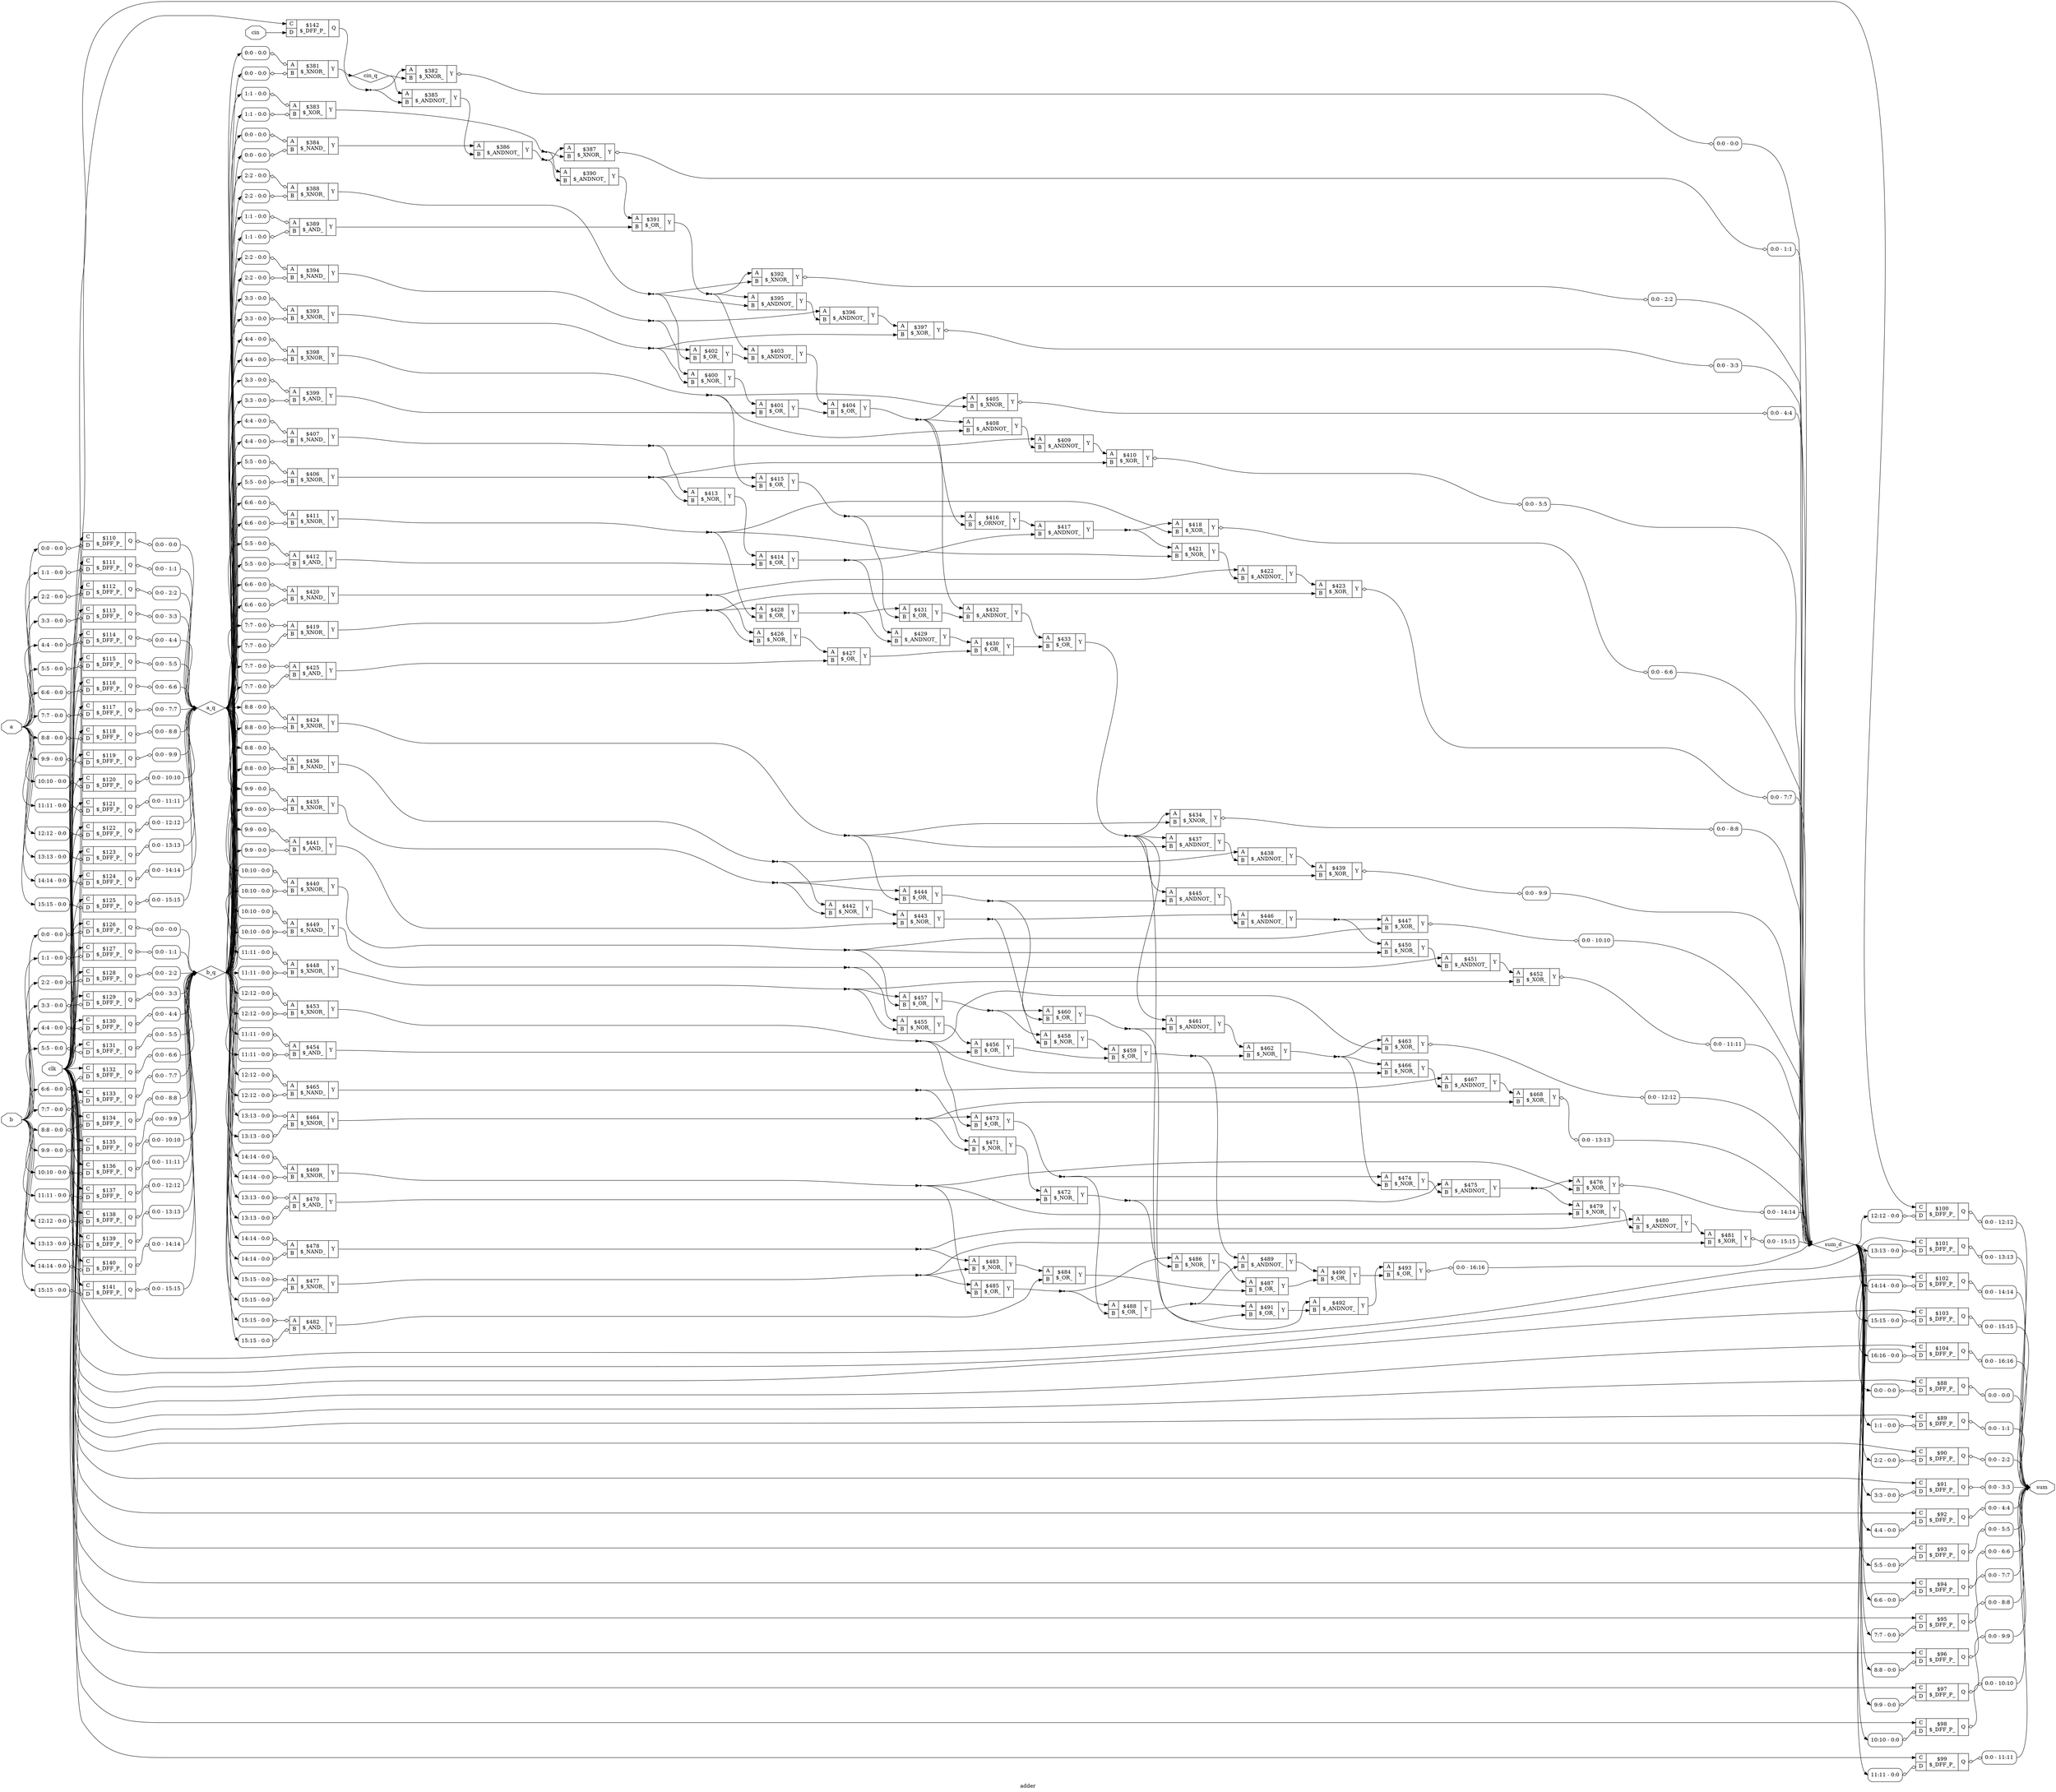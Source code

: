 digraph "adder" {
label="adder";
rankdir="LR";
remincross=true;
n97 [ shape=octagon, label="a", color="black", fontcolor="black" ];
n98 [ shape=diamond, label="a_q", color="black", fontcolor="black" ];
n99 [ shape=octagon, label="b", color="black", fontcolor="black" ];
n100 [ shape=diamond, label="b_q", color="black", fontcolor="black" ];
n101 [ shape=octagon, label="cin", color="black", fontcolor="black" ];
n102 [ shape=diamond, label="cin_q", color="black", fontcolor="black" ];
n103 [ shape=octagon, label="clk", color="black", fontcolor="black" ];
n104 [ shape=octagon, label="sum", color="black", fontcolor="black" ];
n105 [ shape=diamond, label="sum_d", color="black", fontcolor="black" ];
c109 [ shape=record, label="{{<p106> A|<p107> B}|$381\n$_XNOR_|{<p108> Y}}",  ];
x0 [ shape=record, style=rounded, label="<s0> 0:0 - 0:0 ", color="black", fontcolor="black" ];
x0:e -> c109:p106:w [arrowhead=odiamond, arrowtail=odiamond, dir=both, color="black", fontcolor="black", label=""];
x1 [ shape=record, style=rounded, label="<s0> 0:0 - 0:0 ", color="black", fontcolor="black" ];
x1:e -> c109:p107:w [arrowhead=odiamond, arrowtail=odiamond, dir=both, color="black", fontcolor="black", label=""];
c110 [ shape=record, label="{{<p106> A|<p107> B}|$382\n$_XNOR_|{<p108> Y}}",  ];
x2 [ shape=record, style=rounded, label="<s0> 0:0 - 0:0 ", color="black", fontcolor="black" ];
c110:p108:e -> x2:w [arrowhead=odiamond, arrowtail=odiamond, dir=both, color="black", fontcolor="black", label=""];
c111 [ shape=record, label="{{<p106> A|<p107> B}|$383\n$_XOR_|{<p108> Y}}",  ];
x3 [ shape=record, style=rounded, label="<s0> 1:1 - 0:0 ", color="black", fontcolor="black" ];
x3:e -> c111:p106:w [arrowhead=odiamond, arrowtail=odiamond, dir=both, color="black", fontcolor="black", label=""];
x4 [ shape=record, style=rounded, label="<s0> 1:1 - 0:0 ", color="black", fontcolor="black" ];
x4:e -> c111:p107:w [arrowhead=odiamond, arrowtail=odiamond, dir=both, color="black", fontcolor="black", label=""];
c112 [ shape=record, label="{{<p106> A|<p107> B}|$384\n$_NAND_|{<p108> Y}}",  ];
x5 [ shape=record, style=rounded, label="<s0> 0:0 - 0:0 ", color="black", fontcolor="black" ];
x5:e -> c112:p106:w [arrowhead=odiamond, arrowtail=odiamond, dir=both, color="black", fontcolor="black", label=""];
x6 [ shape=record, style=rounded, label="<s0> 0:0 - 0:0 ", color="black", fontcolor="black" ];
x6:e -> c112:p107:w [arrowhead=odiamond, arrowtail=odiamond, dir=both, color="black", fontcolor="black", label=""];
c113 [ shape=record, label="{{<p106> A|<p107> B}|$385\n$_ANDNOT_|{<p108> Y}}",  ];
c114 [ shape=record, label="{{<p106> A|<p107> B}|$386\n$_ANDNOT_|{<p108> Y}}",  ];
c115 [ shape=record, label="{{<p106> A|<p107> B}|$387\n$_XNOR_|{<p108> Y}}",  ];
x7 [ shape=record, style=rounded, label="<s0> 0:0 - 1:1 ", color="black", fontcolor="black" ];
c115:p108:e -> x7:w [arrowhead=odiamond, arrowtail=odiamond, dir=both, color="black", fontcolor="black", label=""];
c116 [ shape=record, label="{{<p106> A|<p107> B}|$388\n$_XNOR_|{<p108> Y}}",  ];
x8 [ shape=record, style=rounded, label="<s0> 2:2 - 0:0 ", color="black", fontcolor="black" ];
x8:e -> c116:p106:w [arrowhead=odiamond, arrowtail=odiamond, dir=both, color="black", fontcolor="black", label=""];
x9 [ shape=record, style=rounded, label="<s0> 2:2 - 0:0 ", color="black", fontcolor="black" ];
x9:e -> c116:p107:w [arrowhead=odiamond, arrowtail=odiamond, dir=both, color="black", fontcolor="black", label=""];
c117 [ shape=record, label="{{<p106> A|<p107> B}|$389\n$_AND_|{<p108> Y}}",  ];
x10 [ shape=record, style=rounded, label="<s0> 1:1 - 0:0 ", color="black", fontcolor="black" ];
x10:e -> c117:p106:w [arrowhead=odiamond, arrowtail=odiamond, dir=both, color="black", fontcolor="black", label=""];
x11 [ shape=record, style=rounded, label="<s0> 1:1 - 0:0 ", color="black", fontcolor="black" ];
x11:e -> c117:p107:w [arrowhead=odiamond, arrowtail=odiamond, dir=both, color="black", fontcolor="black", label=""];
c118 [ shape=record, label="{{<p106> A|<p107> B}|$390\n$_ANDNOT_|{<p108> Y}}",  ];
c119 [ shape=record, label="{{<p106> A|<p107> B}|$391\n$_OR_|{<p108> Y}}",  ];
c120 [ shape=record, label="{{<p106> A|<p107> B}|$392\n$_XNOR_|{<p108> Y}}",  ];
x12 [ shape=record, style=rounded, label="<s0> 0:0 - 2:2 ", color="black", fontcolor="black" ];
c120:p108:e -> x12:w [arrowhead=odiamond, arrowtail=odiamond, dir=both, color="black", fontcolor="black", label=""];
c121 [ shape=record, label="{{<p106> A|<p107> B}|$393\n$_XNOR_|{<p108> Y}}",  ];
x13 [ shape=record, style=rounded, label="<s0> 3:3 - 0:0 ", color="black", fontcolor="black" ];
x13:e -> c121:p106:w [arrowhead=odiamond, arrowtail=odiamond, dir=both, color="black", fontcolor="black", label=""];
x14 [ shape=record, style=rounded, label="<s0> 3:3 - 0:0 ", color="black", fontcolor="black" ];
x14:e -> c121:p107:w [arrowhead=odiamond, arrowtail=odiamond, dir=both, color="black", fontcolor="black", label=""];
c122 [ shape=record, label="{{<p106> A|<p107> B}|$394\n$_NAND_|{<p108> Y}}",  ];
x15 [ shape=record, style=rounded, label="<s0> 2:2 - 0:0 ", color="black", fontcolor="black" ];
x15:e -> c122:p106:w [arrowhead=odiamond, arrowtail=odiamond, dir=both, color="black", fontcolor="black", label=""];
x16 [ shape=record, style=rounded, label="<s0> 2:2 - 0:0 ", color="black", fontcolor="black" ];
x16:e -> c122:p107:w [arrowhead=odiamond, arrowtail=odiamond, dir=both, color="black", fontcolor="black", label=""];
c123 [ shape=record, label="{{<p106> A|<p107> B}|$395\n$_ANDNOT_|{<p108> Y}}",  ];
c124 [ shape=record, label="{{<p106> A|<p107> B}|$396\n$_ANDNOT_|{<p108> Y}}",  ];
c125 [ shape=record, label="{{<p106> A|<p107> B}|$397\n$_XOR_|{<p108> Y}}",  ];
x17 [ shape=record, style=rounded, label="<s0> 0:0 - 3:3 ", color="black", fontcolor="black" ];
c125:p108:e -> x17:w [arrowhead=odiamond, arrowtail=odiamond, dir=both, color="black", fontcolor="black", label=""];
c126 [ shape=record, label="{{<p106> A|<p107> B}|$398\n$_XNOR_|{<p108> Y}}",  ];
x18 [ shape=record, style=rounded, label="<s0> 4:4 - 0:0 ", color="black", fontcolor="black" ];
x18:e -> c126:p106:w [arrowhead=odiamond, arrowtail=odiamond, dir=both, color="black", fontcolor="black", label=""];
x19 [ shape=record, style=rounded, label="<s0> 4:4 - 0:0 ", color="black", fontcolor="black" ];
x19:e -> c126:p107:w [arrowhead=odiamond, arrowtail=odiamond, dir=both, color="black", fontcolor="black", label=""];
c127 [ shape=record, label="{{<p106> A|<p107> B}|$399\n$_AND_|{<p108> Y}}",  ];
x20 [ shape=record, style=rounded, label="<s0> 3:3 - 0:0 ", color="black", fontcolor="black" ];
x20:e -> c127:p106:w [arrowhead=odiamond, arrowtail=odiamond, dir=both, color="black", fontcolor="black", label=""];
x21 [ shape=record, style=rounded, label="<s0> 3:3 - 0:0 ", color="black", fontcolor="black" ];
x21:e -> c127:p107:w [arrowhead=odiamond, arrowtail=odiamond, dir=both, color="black", fontcolor="black", label=""];
c128 [ shape=record, label="{{<p106> A|<p107> B}|$400\n$_NOR_|{<p108> Y}}",  ];
c129 [ shape=record, label="{{<p106> A|<p107> B}|$401\n$_OR_|{<p108> Y}}",  ];
c130 [ shape=record, label="{{<p106> A|<p107> B}|$402\n$_OR_|{<p108> Y}}",  ];
c131 [ shape=record, label="{{<p106> A|<p107> B}|$403\n$_ANDNOT_|{<p108> Y}}",  ];
c132 [ shape=record, label="{{<p106> A|<p107> B}|$404\n$_OR_|{<p108> Y}}",  ];
c133 [ shape=record, label="{{<p106> A|<p107> B}|$405\n$_XNOR_|{<p108> Y}}",  ];
x22 [ shape=record, style=rounded, label="<s0> 0:0 - 4:4 ", color="black", fontcolor="black" ];
c133:p108:e -> x22:w [arrowhead=odiamond, arrowtail=odiamond, dir=both, color="black", fontcolor="black", label=""];
c134 [ shape=record, label="{{<p106> A|<p107> B}|$406\n$_XNOR_|{<p108> Y}}",  ];
x23 [ shape=record, style=rounded, label="<s0> 5:5 - 0:0 ", color="black", fontcolor="black" ];
x23:e -> c134:p106:w [arrowhead=odiamond, arrowtail=odiamond, dir=both, color="black", fontcolor="black", label=""];
x24 [ shape=record, style=rounded, label="<s0> 5:5 - 0:0 ", color="black", fontcolor="black" ];
x24:e -> c134:p107:w [arrowhead=odiamond, arrowtail=odiamond, dir=both, color="black", fontcolor="black", label=""];
c135 [ shape=record, label="{{<p106> A|<p107> B}|$407\n$_NAND_|{<p108> Y}}",  ];
x25 [ shape=record, style=rounded, label="<s0> 4:4 - 0:0 ", color="black", fontcolor="black" ];
x25:e -> c135:p106:w [arrowhead=odiamond, arrowtail=odiamond, dir=both, color="black", fontcolor="black", label=""];
x26 [ shape=record, style=rounded, label="<s0> 4:4 - 0:0 ", color="black", fontcolor="black" ];
x26:e -> c135:p107:w [arrowhead=odiamond, arrowtail=odiamond, dir=both, color="black", fontcolor="black", label=""];
c136 [ shape=record, label="{{<p106> A|<p107> B}|$408\n$_ANDNOT_|{<p108> Y}}",  ];
c137 [ shape=record, label="{{<p106> A|<p107> B}|$409\n$_ANDNOT_|{<p108> Y}}",  ];
c138 [ shape=record, label="{{<p106> A|<p107> B}|$410\n$_XOR_|{<p108> Y}}",  ];
x27 [ shape=record, style=rounded, label="<s0> 0:0 - 5:5 ", color="black", fontcolor="black" ];
c138:p108:e -> x27:w [arrowhead=odiamond, arrowtail=odiamond, dir=both, color="black", fontcolor="black", label=""];
c139 [ shape=record, label="{{<p106> A|<p107> B}|$411\n$_XNOR_|{<p108> Y}}",  ];
x28 [ shape=record, style=rounded, label="<s0> 6:6 - 0:0 ", color="black", fontcolor="black" ];
x28:e -> c139:p106:w [arrowhead=odiamond, arrowtail=odiamond, dir=both, color="black", fontcolor="black", label=""];
x29 [ shape=record, style=rounded, label="<s0> 6:6 - 0:0 ", color="black", fontcolor="black" ];
x29:e -> c139:p107:w [arrowhead=odiamond, arrowtail=odiamond, dir=both, color="black", fontcolor="black", label=""];
c140 [ shape=record, label="{{<p106> A|<p107> B}|$412\n$_AND_|{<p108> Y}}",  ];
x30 [ shape=record, style=rounded, label="<s0> 5:5 - 0:0 ", color="black", fontcolor="black" ];
x30:e -> c140:p106:w [arrowhead=odiamond, arrowtail=odiamond, dir=both, color="black", fontcolor="black", label=""];
x31 [ shape=record, style=rounded, label="<s0> 5:5 - 0:0 ", color="black", fontcolor="black" ];
x31:e -> c140:p107:w [arrowhead=odiamond, arrowtail=odiamond, dir=both, color="black", fontcolor="black", label=""];
c141 [ shape=record, label="{{<p106> A|<p107> B}|$413\n$_NOR_|{<p108> Y}}",  ];
c142 [ shape=record, label="{{<p106> A|<p107> B}|$414\n$_OR_|{<p108> Y}}",  ];
c143 [ shape=record, label="{{<p106> A|<p107> B}|$415\n$_OR_|{<p108> Y}}",  ];
c144 [ shape=record, label="{{<p106> A|<p107> B}|$416\n$_ORNOT_|{<p108> Y}}",  ];
c145 [ shape=record, label="{{<p106> A|<p107> B}|$417\n$_ANDNOT_|{<p108> Y}}",  ];
c146 [ shape=record, label="{{<p106> A|<p107> B}|$418\n$_XOR_|{<p108> Y}}",  ];
x32 [ shape=record, style=rounded, label="<s0> 0:0 - 6:6 ", color="black", fontcolor="black" ];
c146:p108:e -> x32:w [arrowhead=odiamond, arrowtail=odiamond, dir=both, color="black", fontcolor="black", label=""];
c147 [ shape=record, label="{{<p106> A|<p107> B}|$419\n$_XNOR_|{<p108> Y}}",  ];
x33 [ shape=record, style=rounded, label="<s0> 7:7 - 0:0 ", color="black", fontcolor="black" ];
x33:e -> c147:p106:w [arrowhead=odiamond, arrowtail=odiamond, dir=both, color="black", fontcolor="black", label=""];
x34 [ shape=record, style=rounded, label="<s0> 7:7 - 0:0 ", color="black", fontcolor="black" ];
x34:e -> c147:p107:w [arrowhead=odiamond, arrowtail=odiamond, dir=both, color="black", fontcolor="black", label=""];
c148 [ shape=record, label="{{<p106> A|<p107> B}|$420\n$_NAND_|{<p108> Y}}",  ];
x35 [ shape=record, style=rounded, label="<s0> 6:6 - 0:0 ", color="black", fontcolor="black" ];
x35:e -> c148:p106:w [arrowhead=odiamond, arrowtail=odiamond, dir=both, color="black", fontcolor="black", label=""];
x36 [ shape=record, style=rounded, label="<s0> 6:6 - 0:0 ", color="black", fontcolor="black" ];
x36:e -> c148:p107:w [arrowhead=odiamond, arrowtail=odiamond, dir=both, color="black", fontcolor="black", label=""];
c149 [ shape=record, label="{{<p106> A|<p107> B}|$421\n$_NOR_|{<p108> Y}}",  ];
c150 [ shape=record, label="{{<p106> A|<p107> B}|$422\n$_ANDNOT_|{<p108> Y}}",  ];
c151 [ shape=record, label="{{<p106> A|<p107> B}|$423\n$_XOR_|{<p108> Y}}",  ];
x37 [ shape=record, style=rounded, label="<s0> 0:0 - 7:7 ", color="black", fontcolor="black" ];
c151:p108:e -> x37:w [arrowhead=odiamond, arrowtail=odiamond, dir=both, color="black", fontcolor="black", label=""];
c152 [ shape=record, label="{{<p106> A|<p107> B}|$424\n$_XNOR_|{<p108> Y}}",  ];
x38 [ shape=record, style=rounded, label="<s0> 8:8 - 0:0 ", color="black", fontcolor="black" ];
x38:e -> c152:p106:w [arrowhead=odiamond, arrowtail=odiamond, dir=both, color="black", fontcolor="black", label=""];
x39 [ shape=record, style=rounded, label="<s0> 8:8 - 0:0 ", color="black", fontcolor="black" ];
x39:e -> c152:p107:w [arrowhead=odiamond, arrowtail=odiamond, dir=both, color="black", fontcolor="black", label=""];
c153 [ shape=record, label="{{<p106> A|<p107> B}|$425\n$_AND_|{<p108> Y}}",  ];
x40 [ shape=record, style=rounded, label="<s0> 7:7 - 0:0 ", color="black", fontcolor="black" ];
x40:e -> c153:p106:w [arrowhead=odiamond, arrowtail=odiamond, dir=both, color="black", fontcolor="black", label=""];
x41 [ shape=record, style=rounded, label="<s0> 7:7 - 0:0 ", color="black", fontcolor="black" ];
x41:e -> c153:p107:w [arrowhead=odiamond, arrowtail=odiamond, dir=both, color="black", fontcolor="black", label=""];
c154 [ shape=record, label="{{<p106> A|<p107> B}|$426\n$_NOR_|{<p108> Y}}",  ];
c155 [ shape=record, label="{{<p106> A|<p107> B}|$427\n$_OR_|{<p108> Y}}",  ];
c156 [ shape=record, label="{{<p106> A|<p107> B}|$428\n$_OR_|{<p108> Y}}",  ];
c157 [ shape=record, label="{{<p106> A|<p107> B}|$429\n$_ANDNOT_|{<p108> Y}}",  ];
c158 [ shape=record, label="{{<p106> A|<p107> B}|$430\n$_OR_|{<p108> Y}}",  ];
c159 [ shape=record, label="{{<p106> A|<p107> B}|$431\n$_OR_|{<p108> Y}}",  ];
c160 [ shape=record, label="{{<p106> A|<p107> B}|$432\n$_ANDNOT_|{<p108> Y}}",  ];
c161 [ shape=record, label="{{<p106> A|<p107> B}|$433\n$_OR_|{<p108> Y}}",  ];
c162 [ shape=record, label="{{<p106> A|<p107> B}|$434\n$_XNOR_|{<p108> Y}}",  ];
x42 [ shape=record, style=rounded, label="<s0> 0:0 - 8:8 ", color="black", fontcolor="black" ];
c162:p108:e -> x42:w [arrowhead=odiamond, arrowtail=odiamond, dir=both, color="black", fontcolor="black", label=""];
c163 [ shape=record, label="{{<p106> A|<p107> B}|$435\n$_XNOR_|{<p108> Y}}",  ];
x43 [ shape=record, style=rounded, label="<s0> 9:9 - 0:0 ", color="black", fontcolor="black" ];
x43:e -> c163:p106:w [arrowhead=odiamond, arrowtail=odiamond, dir=both, color="black", fontcolor="black", label=""];
x44 [ shape=record, style=rounded, label="<s0> 9:9 - 0:0 ", color="black", fontcolor="black" ];
x44:e -> c163:p107:w [arrowhead=odiamond, arrowtail=odiamond, dir=both, color="black", fontcolor="black", label=""];
c164 [ shape=record, label="{{<p106> A|<p107> B}|$436\n$_NAND_|{<p108> Y}}",  ];
x45 [ shape=record, style=rounded, label="<s0> 8:8 - 0:0 ", color="black", fontcolor="black" ];
x45:e -> c164:p106:w [arrowhead=odiamond, arrowtail=odiamond, dir=both, color="black", fontcolor="black", label=""];
x46 [ shape=record, style=rounded, label="<s0> 8:8 - 0:0 ", color="black", fontcolor="black" ];
x46:e -> c164:p107:w [arrowhead=odiamond, arrowtail=odiamond, dir=both, color="black", fontcolor="black", label=""];
c165 [ shape=record, label="{{<p106> A|<p107> B}|$437\n$_ANDNOT_|{<p108> Y}}",  ];
c166 [ shape=record, label="{{<p106> A|<p107> B}|$438\n$_ANDNOT_|{<p108> Y}}",  ];
c167 [ shape=record, label="{{<p106> A|<p107> B}|$439\n$_XOR_|{<p108> Y}}",  ];
x47 [ shape=record, style=rounded, label="<s0> 0:0 - 9:9 ", color="black", fontcolor="black" ];
c167:p108:e -> x47:w [arrowhead=odiamond, arrowtail=odiamond, dir=both, color="black", fontcolor="black", label=""];
c168 [ shape=record, label="{{<p106> A|<p107> B}|$440\n$_XNOR_|{<p108> Y}}",  ];
x48 [ shape=record, style=rounded, label="<s0> 10:10 - 0:0 ", color="black", fontcolor="black" ];
x48:e -> c168:p106:w [arrowhead=odiamond, arrowtail=odiamond, dir=both, color="black", fontcolor="black", label=""];
x49 [ shape=record, style=rounded, label="<s0> 10:10 - 0:0 ", color="black", fontcolor="black" ];
x49:e -> c168:p107:w [arrowhead=odiamond, arrowtail=odiamond, dir=both, color="black", fontcolor="black", label=""];
c169 [ shape=record, label="{{<p106> A|<p107> B}|$441\n$_AND_|{<p108> Y}}",  ];
x50 [ shape=record, style=rounded, label="<s0> 9:9 - 0:0 ", color="black", fontcolor="black" ];
x50:e -> c169:p106:w [arrowhead=odiamond, arrowtail=odiamond, dir=both, color="black", fontcolor="black", label=""];
x51 [ shape=record, style=rounded, label="<s0> 9:9 - 0:0 ", color="black", fontcolor="black" ];
x51:e -> c169:p107:w [arrowhead=odiamond, arrowtail=odiamond, dir=both, color="black", fontcolor="black", label=""];
c170 [ shape=record, label="{{<p106> A|<p107> B}|$442\n$_NOR_|{<p108> Y}}",  ];
c171 [ shape=record, label="{{<p106> A|<p107> B}|$443\n$_NOR_|{<p108> Y}}",  ];
c172 [ shape=record, label="{{<p106> A|<p107> B}|$444\n$_OR_|{<p108> Y}}",  ];
c173 [ shape=record, label="{{<p106> A|<p107> B}|$445\n$_ANDNOT_|{<p108> Y}}",  ];
c174 [ shape=record, label="{{<p106> A|<p107> B}|$446\n$_ANDNOT_|{<p108> Y}}",  ];
c175 [ shape=record, label="{{<p106> A|<p107> B}|$447\n$_XOR_|{<p108> Y}}",  ];
x52 [ shape=record, style=rounded, label="<s0> 0:0 - 10:10 ", color="black", fontcolor="black" ];
c175:p108:e -> x52:w [arrowhead=odiamond, arrowtail=odiamond, dir=both, color="black", fontcolor="black", label=""];
c176 [ shape=record, label="{{<p106> A|<p107> B}|$448\n$_XNOR_|{<p108> Y}}",  ];
x53 [ shape=record, style=rounded, label="<s0> 11:11 - 0:0 ", color="black", fontcolor="black" ];
x53:e -> c176:p106:w [arrowhead=odiamond, arrowtail=odiamond, dir=both, color="black", fontcolor="black", label=""];
x54 [ shape=record, style=rounded, label="<s0> 11:11 - 0:0 ", color="black", fontcolor="black" ];
x54:e -> c176:p107:w [arrowhead=odiamond, arrowtail=odiamond, dir=both, color="black", fontcolor="black", label=""];
c177 [ shape=record, label="{{<p106> A|<p107> B}|$449\n$_NAND_|{<p108> Y}}",  ];
x55 [ shape=record, style=rounded, label="<s0> 10:10 - 0:0 ", color="black", fontcolor="black" ];
x55:e -> c177:p106:w [arrowhead=odiamond, arrowtail=odiamond, dir=both, color="black", fontcolor="black", label=""];
x56 [ shape=record, style=rounded, label="<s0> 10:10 - 0:0 ", color="black", fontcolor="black" ];
x56:e -> c177:p107:w [arrowhead=odiamond, arrowtail=odiamond, dir=both, color="black", fontcolor="black", label=""];
c178 [ shape=record, label="{{<p106> A|<p107> B}|$450\n$_NOR_|{<p108> Y}}",  ];
c179 [ shape=record, label="{{<p106> A|<p107> B}|$451\n$_ANDNOT_|{<p108> Y}}",  ];
c180 [ shape=record, label="{{<p106> A|<p107> B}|$452\n$_XOR_|{<p108> Y}}",  ];
x57 [ shape=record, style=rounded, label="<s0> 0:0 - 11:11 ", color="black", fontcolor="black" ];
c180:p108:e -> x57:w [arrowhead=odiamond, arrowtail=odiamond, dir=both, color="black", fontcolor="black", label=""];
c181 [ shape=record, label="{{<p106> A|<p107> B}|$453\n$_XNOR_|{<p108> Y}}",  ];
x58 [ shape=record, style=rounded, label="<s0> 12:12 - 0:0 ", color="black", fontcolor="black" ];
x58:e -> c181:p106:w [arrowhead=odiamond, arrowtail=odiamond, dir=both, color="black", fontcolor="black", label=""];
x59 [ shape=record, style=rounded, label="<s0> 12:12 - 0:0 ", color="black", fontcolor="black" ];
x59:e -> c181:p107:w [arrowhead=odiamond, arrowtail=odiamond, dir=both, color="black", fontcolor="black", label=""];
c182 [ shape=record, label="{{<p106> A|<p107> B}|$454\n$_AND_|{<p108> Y}}",  ];
x60 [ shape=record, style=rounded, label="<s0> 11:11 - 0:0 ", color="black", fontcolor="black" ];
x60:e -> c182:p106:w [arrowhead=odiamond, arrowtail=odiamond, dir=both, color="black", fontcolor="black", label=""];
x61 [ shape=record, style=rounded, label="<s0> 11:11 - 0:0 ", color="black", fontcolor="black" ];
x61:e -> c182:p107:w [arrowhead=odiamond, arrowtail=odiamond, dir=both, color="black", fontcolor="black", label=""];
c183 [ shape=record, label="{{<p106> A|<p107> B}|$455\n$_NOR_|{<p108> Y}}",  ];
c184 [ shape=record, label="{{<p106> A|<p107> B}|$456\n$_OR_|{<p108> Y}}",  ];
c185 [ shape=record, label="{{<p106> A|<p107> B}|$457\n$_OR_|{<p108> Y}}",  ];
c186 [ shape=record, label="{{<p106> A|<p107> B}|$458\n$_NOR_|{<p108> Y}}",  ];
c187 [ shape=record, label="{{<p106> A|<p107> B}|$459\n$_OR_|{<p108> Y}}",  ];
c188 [ shape=record, label="{{<p106> A|<p107> B}|$460\n$_OR_|{<p108> Y}}",  ];
c189 [ shape=record, label="{{<p106> A|<p107> B}|$461\n$_ANDNOT_|{<p108> Y}}",  ];
c190 [ shape=record, label="{{<p106> A|<p107> B}|$462\n$_NOR_|{<p108> Y}}",  ];
c191 [ shape=record, label="{{<p106> A|<p107> B}|$463\n$_XOR_|{<p108> Y}}",  ];
x62 [ shape=record, style=rounded, label="<s0> 0:0 - 12:12 ", color="black", fontcolor="black" ];
c191:p108:e -> x62:w [arrowhead=odiamond, arrowtail=odiamond, dir=both, color="black", fontcolor="black", label=""];
c192 [ shape=record, label="{{<p106> A|<p107> B}|$464\n$_XNOR_|{<p108> Y}}",  ];
x63 [ shape=record, style=rounded, label="<s0> 13:13 - 0:0 ", color="black", fontcolor="black" ];
x63:e -> c192:p106:w [arrowhead=odiamond, arrowtail=odiamond, dir=both, color="black", fontcolor="black", label=""];
x64 [ shape=record, style=rounded, label="<s0> 13:13 - 0:0 ", color="black", fontcolor="black" ];
x64:e -> c192:p107:w [arrowhead=odiamond, arrowtail=odiamond, dir=both, color="black", fontcolor="black", label=""];
c193 [ shape=record, label="{{<p106> A|<p107> B}|$465\n$_NAND_|{<p108> Y}}",  ];
x65 [ shape=record, style=rounded, label="<s0> 12:12 - 0:0 ", color="black", fontcolor="black" ];
x65:e -> c193:p106:w [arrowhead=odiamond, arrowtail=odiamond, dir=both, color="black", fontcolor="black", label=""];
x66 [ shape=record, style=rounded, label="<s0> 12:12 - 0:0 ", color="black", fontcolor="black" ];
x66:e -> c193:p107:w [arrowhead=odiamond, arrowtail=odiamond, dir=both, color="black", fontcolor="black", label=""];
c194 [ shape=record, label="{{<p106> A|<p107> B}|$466\n$_NOR_|{<p108> Y}}",  ];
c195 [ shape=record, label="{{<p106> A|<p107> B}|$467\n$_ANDNOT_|{<p108> Y}}",  ];
c196 [ shape=record, label="{{<p106> A|<p107> B}|$468\n$_XOR_|{<p108> Y}}",  ];
x67 [ shape=record, style=rounded, label="<s0> 0:0 - 13:13 ", color="black", fontcolor="black" ];
c196:p108:e -> x67:w [arrowhead=odiamond, arrowtail=odiamond, dir=both, color="black", fontcolor="black", label=""];
c197 [ shape=record, label="{{<p106> A|<p107> B}|$469\n$_XNOR_|{<p108> Y}}",  ];
x68 [ shape=record, style=rounded, label="<s0> 14:14 - 0:0 ", color="black", fontcolor="black" ];
x68:e -> c197:p106:w [arrowhead=odiamond, arrowtail=odiamond, dir=both, color="black", fontcolor="black", label=""];
x69 [ shape=record, style=rounded, label="<s0> 14:14 - 0:0 ", color="black", fontcolor="black" ];
x69:e -> c197:p107:w [arrowhead=odiamond, arrowtail=odiamond, dir=both, color="black", fontcolor="black", label=""];
c198 [ shape=record, label="{{<p106> A|<p107> B}|$470\n$_AND_|{<p108> Y}}",  ];
x70 [ shape=record, style=rounded, label="<s0> 13:13 - 0:0 ", color="black", fontcolor="black" ];
x70:e -> c198:p106:w [arrowhead=odiamond, arrowtail=odiamond, dir=both, color="black", fontcolor="black", label=""];
x71 [ shape=record, style=rounded, label="<s0> 13:13 - 0:0 ", color="black", fontcolor="black" ];
x71:e -> c198:p107:w [arrowhead=odiamond, arrowtail=odiamond, dir=both, color="black", fontcolor="black", label=""];
c199 [ shape=record, label="{{<p106> A|<p107> B}|$471\n$_NOR_|{<p108> Y}}",  ];
c200 [ shape=record, label="{{<p106> A|<p107> B}|$472\n$_NOR_|{<p108> Y}}",  ];
c201 [ shape=record, label="{{<p106> A|<p107> B}|$473\n$_OR_|{<p108> Y}}",  ];
c202 [ shape=record, label="{{<p106> A|<p107> B}|$474\n$_NOR_|{<p108> Y}}",  ];
c203 [ shape=record, label="{{<p106> A|<p107> B}|$475\n$_ANDNOT_|{<p108> Y}}",  ];
c204 [ shape=record, label="{{<p106> A|<p107> B}|$476\n$_XOR_|{<p108> Y}}",  ];
x72 [ shape=record, style=rounded, label="<s0> 0:0 - 14:14 ", color="black", fontcolor="black" ];
c204:p108:e -> x72:w [arrowhead=odiamond, arrowtail=odiamond, dir=both, color="black", fontcolor="black", label=""];
c205 [ shape=record, label="{{<p106> A|<p107> B}|$477\n$_XNOR_|{<p108> Y}}",  ];
x73 [ shape=record, style=rounded, label="<s0> 15:15 - 0:0 ", color="black", fontcolor="black" ];
x73:e -> c205:p106:w [arrowhead=odiamond, arrowtail=odiamond, dir=both, color="black", fontcolor="black", label=""];
x74 [ shape=record, style=rounded, label="<s0> 15:15 - 0:0 ", color="black", fontcolor="black" ];
x74:e -> c205:p107:w [arrowhead=odiamond, arrowtail=odiamond, dir=both, color="black", fontcolor="black", label=""];
c206 [ shape=record, label="{{<p106> A|<p107> B}|$478\n$_NAND_|{<p108> Y}}",  ];
x75 [ shape=record, style=rounded, label="<s0> 14:14 - 0:0 ", color="black", fontcolor="black" ];
x75:e -> c206:p106:w [arrowhead=odiamond, arrowtail=odiamond, dir=both, color="black", fontcolor="black", label=""];
x76 [ shape=record, style=rounded, label="<s0> 14:14 - 0:0 ", color="black", fontcolor="black" ];
x76:e -> c206:p107:w [arrowhead=odiamond, arrowtail=odiamond, dir=both, color="black", fontcolor="black", label=""];
c207 [ shape=record, label="{{<p106> A|<p107> B}|$479\n$_NOR_|{<p108> Y}}",  ];
c208 [ shape=record, label="{{<p106> A|<p107> B}|$480\n$_ANDNOT_|{<p108> Y}}",  ];
c209 [ shape=record, label="{{<p106> A|<p107> B}|$481\n$_XOR_|{<p108> Y}}",  ];
x77 [ shape=record, style=rounded, label="<s0> 0:0 - 15:15 ", color="black", fontcolor="black" ];
c209:p108:e -> x77:w [arrowhead=odiamond, arrowtail=odiamond, dir=both, color="black", fontcolor="black", label=""];
c210 [ shape=record, label="{{<p106> A|<p107> B}|$482\n$_AND_|{<p108> Y}}",  ];
x78 [ shape=record, style=rounded, label="<s0> 15:15 - 0:0 ", color="black", fontcolor="black" ];
x78:e -> c210:p106:w [arrowhead=odiamond, arrowtail=odiamond, dir=both, color="black", fontcolor="black", label=""];
x79 [ shape=record, style=rounded, label="<s0> 15:15 - 0:0 ", color="black", fontcolor="black" ];
x79:e -> c210:p107:w [arrowhead=odiamond, arrowtail=odiamond, dir=both, color="black", fontcolor="black", label=""];
c211 [ shape=record, label="{{<p106> A|<p107> B}|$483\n$_NOR_|{<p108> Y}}",  ];
c212 [ shape=record, label="{{<p106> A|<p107> B}|$484\n$_OR_|{<p108> Y}}",  ];
c213 [ shape=record, label="{{<p106> A|<p107> B}|$485\n$_OR_|{<p108> Y}}",  ];
c214 [ shape=record, label="{{<p106> A|<p107> B}|$486\n$_NOR_|{<p108> Y}}",  ];
c215 [ shape=record, label="{{<p106> A|<p107> B}|$487\n$_OR_|{<p108> Y}}",  ];
c216 [ shape=record, label="{{<p106> A|<p107> B}|$488\n$_OR_|{<p108> Y}}",  ];
c217 [ shape=record, label="{{<p106> A|<p107> B}|$489\n$_ANDNOT_|{<p108> Y}}",  ];
c218 [ shape=record, label="{{<p106> A|<p107> B}|$490\n$_OR_|{<p108> Y}}",  ];
c219 [ shape=record, label="{{<p106> A|<p107> B}|$491\n$_OR_|{<p108> Y}}",  ];
c220 [ shape=record, label="{{<p106> A|<p107> B}|$492\n$_ANDNOT_|{<p108> Y}}",  ];
c221 [ shape=record, label="{{<p106> A|<p107> B}|$493\n$_OR_|{<p108> Y}}",  ];
x80 [ shape=record, style=rounded, label="<s0> 0:0 - 16:16 ", color="black", fontcolor="black" ];
c221:p108:e -> x80:w [arrowhead=odiamond, arrowtail=odiamond, dir=both, color="black", fontcolor="black", label=""];
c225 [ shape=record, label="{{<p222> C|<p223> D}|$100\n$_DFF_P_|{<p224> Q}}",  ];
x81 [ shape=record, style=rounded, label="<s0> 12:12 - 0:0 ", color="black", fontcolor="black" ];
x81:e -> c225:p223:w [arrowhead=odiamond, arrowtail=odiamond, dir=both, color="black", fontcolor="black", label=""];
x82 [ shape=record, style=rounded, label="<s0> 0:0 - 12:12 ", color="black", fontcolor="black" ];
c225:p224:e -> x82:w [arrowhead=odiamond, arrowtail=odiamond, dir=both, color="black", fontcolor="black", label=""];
c226 [ shape=record, label="{{<p222> C|<p223> D}|$101\n$_DFF_P_|{<p224> Q}}",  ];
x83 [ shape=record, style=rounded, label="<s0> 13:13 - 0:0 ", color="black", fontcolor="black" ];
x83:e -> c226:p223:w [arrowhead=odiamond, arrowtail=odiamond, dir=both, color="black", fontcolor="black", label=""];
x84 [ shape=record, style=rounded, label="<s0> 0:0 - 13:13 ", color="black", fontcolor="black" ];
c226:p224:e -> x84:w [arrowhead=odiamond, arrowtail=odiamond, dir=both, color="black", fontcolor="black", label=""];
c227 [ shape=record, label="{{<p222> C|<p223> D}|$102\n$_DFF_P_|{<p224> Q}}",  ];
x85 [ shape=record, style=rounded, label="<s0> 14:14 - 0:0 ", color="black", fontcolor="black" ];
x85:e -> c227:p223:w [arrowhead=odiamond, arrowtail=odiamond, dir=both, color="black", fontcolor="black", label=""];
x86 [ shape=record, style=rounded, label="<s0> 0:0 - 14:14 ", color="black", fontcolor="black" ];
c227:p224:e -> x86:w [arrowhead=odiamond, arrowtail=odiamond, dir=both, color="black", fontcolor="black", label=""];
c228 [ shape=record, label="{{<p222> C|<p223> D}|$103\n$_DFF_P_|{<p224> Q}}",  ];
x87 [ shape=record, style=rounded, label="<s0> 15:15 - 0:0 ", color="black", fontcolor="black" ];
x87:e -> c228:p223:w [arrowhead=odiamond, arrowtail=odiamond, dir=both, color="black", fontcolor="black", label=""];
x88 [ shape=record, style=rounded, label="<s0> 0:0 - 15:15 ", color="black", fontcolor="black" ];
c228:p224:e -> x88:w [arrowhead=odiamond, arrowtail=odiamond, dir=both, color="black", fontcolor="black", label=""];
c229 [ shape=record, label="{{<p222> C|<p223> D}|$104\n$_DFF_P_|{<p224> Q}}",  ];
x89 [ shape=record, style=rounded, label="<s0> 16:16 - 0:0 ", color="black", fontcolor="black" ];
x89:e -> c229:p223:w [arrowhead=odiamond, arrowtail=odiamond, dir=both, color="black", fontcolor="black", label=""];
x90 [ shape=record, style=rounded, label="<s0> 0:0 - 16:16 ", color="black", fontcolor="black" ];
c229:p224:e -> x90:w [arrowhead=odiamond, arrowtail=odiamond, dir=both, color="black", fontcolor="black", label=""];
c230 [ shape=record, label="{{<p222> C|<p223> D}|$110\n$_DFF_P_|{<p224> Q}}",  ];
x91 [ shape=record, style=rounded, label="<s0> 0:0 - 0:0 ", color="black", fontcolor="black" ];
x91:e -> c230:p223:w [arrowhead=odiamond, arrowtail=odiamond, dir=both, color="black", fontcolor="black", label=""];
x92 [ shape=record, style=rounded, label="<s0> 0:0 - 0:0 ", color="black", fontcolor="black" ];
c230:p224:e -> x92:w [arrowhead=odiamond, arrowtail=odiamond, dir=both, color="black", fontcolor="black", label=""];
c231 [ shape=record, label="{{<p222> C|<p223> D}|$111\n$_DFF_P_|{<p224> Q}}",  ];
x93 [ shape=record, style=rounded, label="<s0> 1:1 - 0:0 ", color="black", fontcolor="black" ];
x93:e -> c231:p223:w [arrowhead=odiamond, arrowtail=odiamond, dir=both, color="black", fontcolor="black", label=""];
x94 [ shape=record, style=rounded, label="<s0> 0:0 - 1:1 ", color="black", fontcolor="black" ];
c231:p224:e -> x94:w [arrowhead=odiamond, arrowtail=odiamond, dir=both, color="black", fontcolor="black", label=""];
c232 [ shape=record, label="{{<p222> C|<p223> D}|$112\n$_DFF_P_|{<p224> Q}}",  ];
x95 [ shape=record, style=rounded, label="<s0> 2:2 - 0:0 ", color="black", fontcolor="black" ];
x95:e -> c232:p223:w [arrowhead=odiamond, arrowtail=odiamond, dir=both, color="black", fontcolor="black", label=""];
x96 [ shape=record, style=rounded, label="<s0> 0:0 - 2:2 ", color="black", fontcolor="black" ];
c232:p224:e -> x96:w [arrowhead=odiamond, arrowtail=odiamond, dir=both, color="black", fontcolor="black", label=""];
c233 [ shape=record, label="{{<p222> C|<p223> D}|$113\n$_DFF_P_|{<p224> Q}}",  ];
x97 [ shape=record, style=rounded, label="<s0> 3:3 - 0:0 ", color="black", fontcolor="black" ];
x97:e -> c233:p223:w [arrowhead=odiamond, arrowtail=odiamond, dir=both, color="black", fontcolor="black", label=""];
x98 [ shape=record, style=rounded, label="<s0> 0:0 - 3:3 ", color="black", fontcolor="black" ];
c233:p224:e -> x98:w [arrowhead=odiamond, arrowtail=odiamond, dir=both, color="black", fontcolor="black", label=""];
c234 [ shape=record, label="{{<p222> C|<p223> D}|$114\n$_DFF_P_|{<p224> Q}}",  ];
x99 [ shape=record, style=rounded, label="<s0> 4:4 - 0:0 ", color="black", fontcolor="black" ];
x99:e -> c234:p223:w [arrowhead=odiamond, arrowtail=odiamond, dir=both, color="black", fontcolor="black", label=""];
x100 [ shape=record, style=rounded, label="<s0> 0:0 - 4:4 ", color="black", fontcolor="black" ];
c234:p224:e -> x100:w [arrowhead=odiamond, arrowtail=odiamond, dir=both, color="black", fontcolor="black", label=""];
c235 [ shape=record, label="{{<p222> C|<p223> D}|$115\n$_DFF_P_|{<p224> Q}}",  ];
x101 [ shape=record, style=rounded, label="<s0> 5:5 - 0:0 ", color="black", fontcolor="black" ];
x101:e -> c235:p223:w [arrowhead=odiamond, arrowtail=odiamond, dir=both, color="black", fontcolor="black", label=""];
x102 [ shape=record, style=rounded, label="<s0> 0:0 - 5:5 ", color="black", fontcolor="black" ];
c235:p224:e -> x102:w [arrowhead=odiamond, arrowtail=odiamond, dir=both, color="black", fontcolor="black", label=""];
c236 [ shape=record, label="{{<p222> C|<p223> D}|$116\n$_DFF_P_|{<p224> Q}}",  ];
x103 [ shape=record, style=rounded, label="<s0> 6:6 - 0:0 ", color="black", fontcolor="black" ];
x103:e -> c236:p223:w [arrowhead=odiamond, arrowtail=odiamond, dir=both, color="black", fontcolor="black", label=""];
x104 [ shape=record, style=rounded, label="<s0> 0:0 - 6:6 ", color="black", fontcolor="black" ];
c236:p224:e -> x104:w [arrowhead=odiamond, arrowtail=odiamond, dir=both, color="black", fontcolor="black", label=""];
c237 [ shape=record, label="{{<p222> C|<p223> D}|$117\n$_DFF_P_|{<p224> Q}}",  ];
x105 [ shape=record, style=rounded, label="<s0> 7:7 - 0:0 ", color="black", fontcolor="black" ];
x105:e -> c237:p223:w [arrowhead=odiamond, arrowtail=odiamond, dir=both, color="black", fontcolor="black", label=""];
x106 [ shape=record, style=rounded, label="<s0> 0:0 - 7:7 ", color="black", fontcolor="black" ];
c237:p224:e -> x106:w [arrowhead=odiamond, arrowtail=odiamond, dir=both, color="black", fontcolor="black", label=""];
c238 [ shape=record, label="{{<p222> C|<p223> D}|$118\n$_DFF_P_|{<p224> Q}}",  ];
x107 [ shape=record, style=rounded, label="<s0> 8:8 - 0:0 ", color="black", fontcolor="black" ];
x107:e -> c238:p223:w [arrowhead=odiamond, arrowtail=odiamond, dir=both, color="black", fontcolor="black", label=""];
x108 [ shape=record, style=rounded, label="<s0> 0:0 - 8:8 ", color="black", fontcolor="black" ];
c238:p224:e -> x108:w [arrowhead=odiamond, arrowtail=odiamond, dir=both, color="black", fontcolor="black", label=""];
c239 [ shape=record, label="{{<p222> C|<p223> D}|$119\n$_DFF_P_|{<p224> Q}}",  ];
x109 [ shape=record, style=rounded, label="<s0> 9:9 - 0:0 ", color="black", fontcolor="black" ];
x109:e -> c239:p223:w [arrowhead=odiamond, arrowtail=odiamond, dir=both, color="black", fontcolor="black", label=""];
x110 [ shape=record, style=rounded, label="<s0> 0:0 - 9:9 ", color="black", fontcolor="black" ];
c239:p224:e -> x110:w [arrowhead=odiamond, arrowtail=odiamond, dir=both, color="black", fontcolor="black", label=""];
c240 [ shape=record, label="{{<p222> C|<p223> D}|$120\n$_DFF_P_|{<p224> Q}}",  ];
x111 [ shape=record, style=rounded, label="<s0> 10:10 - 0:0 ", color="black", fontcolor="black" ];
x111:e -> c240:p223:w [arrowhead=odiamond, arrowtail=odiamond, dir=both, color="black", fontcolor="black", label=""];
x112 [ shape=record, style=rounded, label="<s0> 0:0 - 10:10 ", color="black", fontcolor="black" ];
c240:p224:e -> x112:w [arrowhead=odiamond, arrowtail=odiamond, dir=both, color="black", fontcolor="black", label=""];
c241 [ shape=record, label="{{<p222> C|<p223> D}|$121\n$_DFF_P_|{<p224> Q}}",  ];
x113 [ shape=record, style=rounded, label="<s0> 11:11 - 0:0 ", color="black", fontcolor="black" ];
x113:e -> c241:p223:w [arrowhead=odiamond, arrowtail=odiamond, dir=both, color="black", fontcolor="black", label=""];
x114 [ shape=record, style=rounded, label="<s0> 0:0 - 11:11 ", color="black", fontcolor="black" ];
c241:p224:e -> x114:w [arrowhead=odiamond, arrowtail=odiamond, dir=both, color="black", fontcolor="black", label=""];
c242 [ shape=record, label="{{<p222> C|<p223> D}|$122\n$_DFF_P_|{<p224> Q}}",  ];
x115 [ shape=record, style=rounded, label="<s0> 12:12 - 0:0 ", color="black", fontcolor="black" ];
x115:e -> c242:p223:w [arrowhead=odiamond, arrowtail=odiamond, dir=both, color="black", fontcolor="black", label=""];
x116 [ shape=record, style=rounded, label="<s0> 0:0 - 12:12 ", color="black", fontcolor="black" ];
c242:p224:e -> x116:w [arrowhead=odiamond, arrowtail=odiamond, dir=both, color="black", fontcolor="black", label=""];
c243 [ shape=record, label="{{<p222> C|<p223> D}|$123\n$_DFF_P_|{<p224> Q}}",  ];
x117 [ shape=record, style=rounded, label="<s0> 13:13 - 0:0 ", color="black", fontcolor="black" ];
x117:e -> c243:p223:w [arrowhead=odiamond, arrowtail=odiamond, dir=both, color="black", fontcolor="black", label=""];
x118 [ shape=record, style=rounded, label="<s0> 0:0 - 13:13 ", color="black", fontcolor="black" ];
c243:p224:e -> x118:w [arrowhead=odiamond, arrowtail=odiamond, dir=both, color="black", fontcolor="black", label=""];
c244 [ shape=record, label="{{<p222> C|<p223> D}|$124\n$_DFF_P_|{<p224> Q}}",  ];
x119 [ shape=record, style=rounded, label="<s0> 14:14 - 0:0 ", color="black", fontcolor="black" ];
x119:e -> c244:p223:w [arrowhead=odiamond, arrowtail=odiamond, dir=both, color="black", fontcolor="black", label=""];
x120 [ shape=record, style=rounded, label="<s0> 0:0 - 14:14 ", color="black", fontcolor="black" ];
c244:p224:e -> x120:w [arrowhead=odiamond, arrowtail=odiamond, dir=both, color="black", fontcolor="black", label=""];
c245 [ shape=record, label="{{<p222> C|<p223> D}|$125\n$_DFF_P_|{<p224> Q}}",  ];
x121 [ shape=record, style=rounded, label="<s0> 15:15 - 0:0 ", color="black", fontcolor="black" ];
x121:e -> c245:p223:w [arrowhead=odiamond, arrowtail=odiamond, dir=both, color="black", fontcolor="black", label=""];
x122 [ shape=record, style=rounded, label="<s0> 0:0 - 15:15 ", color="black", fontcolor="black" ];
c245:p224:e -> x122:w [arrowhead=odiamond, arrowtail=odiamond, dir=both, color="black", fontcolor="black", label=""];
c246 [ shape=record, label="{{<p222> C|<p223> D}|$126\n$_DFF_P_|{<p224> Q}}",  ];
x123 [ shape=record, style=rounded, label="<s0> 0:0 - 0:0 ", color="black", fontcolor="black" ];
x123:e -> c246:p223:w [arrowhead=odiamond, arrowtail=odiamond, dir=both, color="black", fontcolor="black", label=""];
x124 [ shape=record, style=rounded, label="<s0> 0:0 - 0:0 ", color="black", fontcolor="black" ];
c246:p224:e -> x124:w [arrowhead=odiamond, arrowtail=odiamond, dir=both, color="black", fontcolor="black", label=""];
c247 [ shape=record, label="{{<p222> C|<p223> D}|$127\n$_DFF_P_|{<p224> Q}}",  ];
x125 [ shape=record, style=rounded, label="<s0> 1:1 - 0:0 ", color="black", fontcolor="black" ];
x125:e -> c247:p223:w [arrowhead=odiamond, arrowtail=odiamond, dir=both, color="black", fontcolor="black", label=""];
x126 [ shape=record, style=rounded, label="<s0> 0:0 - 1:1 ", color="black", fontcolor="black" ];
c247:p224:e -> x126:w [arrowhead=odiamond, arrowtail=odiamond, dir=both, color="black", fontcolor="black", label=""];
c248 [ shape=record, label="{{<p222> C|<p223> D}|$128\n$_DFF_P_|{<p224> Q}}",  ];
x127 [ shape=record, style=rounded, label="<s0> 2:2 - 0:0 ", color="black", fontcolor="black" ];
x127:e -> c248:p223:w [arrowhead=odiamond, arrowtail=odiamond, dir=both, color="black", fontcolor="black", label=""];
x128 [ shape=record, style=rounded, label="<s0> 0:0 - 2:2 ", color="black", fontcolor="black" ];
c248:p224:e -> x128:w [arrowhead=odiamond, arrowtail=odiamond, dir=both, color="black", fontcolor="black", label=""];
c249 [ shape=record, label="{{<p222> C|<p223> D}|$129\n$_DFF_P_|{<p224> Q}}",  ];
x129 [ shape=record, style=rounded, label="<s0> 3:3 - 0:0 ", color="black", fontcolor="black" ];
x129:e -> c249:p223:w [arrowhead=odiamond, arrowtail=odiamond, dir=both, color="black", fontcolor="black", label=""];
x130 [ shape=record, style=rounded, label="<s0> 0:0 - 3:3 ", color="black", fontcolor="black" ];
c249:p224:e -> x130:w [arrowhead=odiamond, arrowtail=odiamond, dir=both, color="black", fontcolor="black", label=""];
c250 [ shape=record, label="{{<p222> C|<p223> D}|$130\n$_DFF_P_|{<p224> Q}}",  ];
x131 [ shape=record, style=rounded, label="<s0> 4:4 - 0:0 ", color="black", fontcolor="black" ];
x131:e -> c250:p223:w [arrowhead=odiamond, arrowtail=odiamond, dir=both, color="black", fontcolor="black", label=""];
x132 [ shape=record, style=rounded, label="<s0> 0:0 - 4:4 ", color="black", fontcolor="black" ];
c250:p224:e -> x132:w [arrowhead=odiamond, arrowtail=odiamond, dir=both, color="black", fontcolor="black", label=""];
c251 [ shape=record, label="{{<p222> C|<p223> D}|$131\n$_DFF_P_|{<p224> Q}}",  ];
x133 [ shape=record, style=rounded, label="<s0> 5:5 - 0:0 ", color="black", fontcolor="black" ];
x133:e -> c251:p223:w [arrowhead=odiamond, arrowtail=odiamond, dir=both, color="black", fontcolor="black", label=""];
x134 [ shape=record, style=rounded, label="<s0> 0:0 - 5:5 ", color="black", fontcolor="black" ];
c251:p224:e -> x134:w [arrowhead=odiamond, arrowtail=odiamond, dir=both, color="black", fontcolor="black", label=""];
c252 [ shape=record, label="{{<p222> C|<p223> D}|$132\n$_DFF_P_|{<p224> Q}}",  ];
x135 [ shape=record, style=rounded, label="<s0> 6:6 - 0:0 ", color="black", fontcolor="black" ];
x135:e -> c252:p223:w [arrowhead=odiamond, arrowtail=odiamond, dir=both, color="black", fontcolor="black", label=""];
x136 [ shape=record, style=rounded, label="<s0> 0:0 - 6:6 ", color="black", fontcolor="black" ];
c252:p224:e -> x136:w [arrowhead=odiamond, arrowtail=odiamond, dir=both, color="black", fontcolor="black", label=""];
c253 [ shape=record, label="{{<p222> C|<p223> D}|$133\n$_DFF_P_|{<p224> Q}}",  ];
x137 [ shape=record, style=rounded, label="<s0> 7:7 - 0:0 ", color="black", fontcolor="black" ];
x137:e -> c253:p223:w [arrowhead=odiamond, arrowtail=odiamond, dir=both, color="black", fontcolor="black", label=""];
x138 [ shape=record, style=rounded, label="<s0> 0:0 - 7:7 ", color="black", fontcolor="black" ];
c253:p224:e -> x138:w [arrowhead=odiamond, arrowtail=odiamond, dir=both, color="black", fontcolor="black", label=""];
c254 [ shape=record, label="{{<p222> C|<p223> D}|$134\n$_DFF_P_|{<p224> Q}}",  ];
x139 [ shape=record, style=rounded, label="<s0> 8:8 - 0:0 ", color="black", fontcolor="black" ];
x139:e -> c254:p223:w [arrowhead=odiamond, arrowtail=odiamond, dir=both, color="black", fontcolor="black", label=""];
x140 [ shape=record, style=rounded, label="<s0> 0:0 - 8:8 ", color="black", fontcolor="black" ];
c254:p224:e -> x140:w [arrowhead=odiamond, arrowtail=odiamond, dir=both, color="black", fontcolor="black", label=""];
c255 [ shape=record, label="{{<p222> C|<p223> D}|$135\n$_DFF_P_|{<p224> Q}}",  ];
x141 [ shape=record, style=rounded, label="<s0> 9:9 - 0:0 ", color="black", fontcolor="black" ];
x141:e -> c255:p223:w [arrowhead=odiamond, arrowtail=odiamond, dir=both, color="black", fontcolor="black", label=""];
x142 [ shape=record, style=rounded, label="<s0> 0:0 - 9:9 ", color="black", fontcolor="black" ];
c255:p224:e -> x142:w [arrowhead=odiamond, arrowtail=odiamond, dir=both, color="black", fontcolor="black", label=""];
c256 [ shape=record, label="{{<p222> C|<p223> D}|$136\n$_DFF_P_|{<p224> Q}}",  ];
x143 [ shape=record, style=rounded, label="<s0> 10:10 - 0:0 ", color="black", fontcolor="black" ];
x143:e -> c256:p223:w [arrowhead=odiamond, arrowtail=odiamond, dir=both, color="black", fontcolor="black", label=""];
x144 [ shape=record, style=rounded, label="<s0> 0:0 - 10:10 ", color="black", fontcolor="black" ];
c256:p224:e -> x144:w [arrowhead=odiamond, arrowtail=odiamond, dir=both, color="black", fontcolor="black", label=""];
c257 [ shape=record, label="{{<p222> C|<p223> D}|$137\n$_DFF_P_|{<p224> Q}}",  ];
x145 [ shape=record, style=rounded, label="<s0> 11:11 - 0:0 ", color="black", fontcolor="black" ];
x145:e -> c257:p223:w [arrowhead=odiamond, arrowtail=odiamond, dir=both, color="black", fontcolor="black", label=""];
x146 [ shape=record, style=rounded, label="<s0> 0:0 - 11:11 ", color="black", fontcolor="black" ];
c257:p224:e -> x146:w [arrowhead=odiamond, arrowtail=odiamond, dir=both, color="black", fontcolor="black", label=""];
c258 [ shape=record, label="{{<p222> C|<p223> D}|$138\n$_DFF_P_|{<p224> Q}}",  ];
x147 [ shape=record, style=rounded, label="<s0> 12:12 - 0:0 ", color="black", fontcolor="black" ];
x147:e -> c258:p223:w [arrowhead=odiamond, arrowtail=odiamond, dir=both, color="black", fontcolor="black", label=""];
x148 [ shape=record, style=rounded, label="<s0> 0:0 - 12:12 ", color="black", fontcolor="black" ];
c258:p224:e -> x148:w [arrowhead=odiamond, arrowtail=odiamond, dir=both, color="black", fontcolor="black", label=""];
c259 [ shape=record, label="{{<p222> C|<p223> D}|$139\n$_DFF_P_|{<p224> Q}}",  ];
x149 [ shape=record, style=rounded, label="<s0> 13:13 - 0:0 ", color="black", fontcolor="black" ];
x149:e -> c259:p223:w [arrowhead=odiamond, arrowtail=odiamond, dir=both, color="black", fontcolor="black", label=""];
x150 [ shape=record, style=rounded, label="<s0> 0:0 - 13:13 ", color="black", fontcolor="black" ];
c259:p224:e -> x150:w [arrowhead=odiamond, arrowtail=odiamond, dir=both, color="black", fontcolor="black", label=""];
c260 [ shape=record, label="{{<p222> C|<p223> D}|$140\n$_DFF_P_|{<p224> Q}}",  ];
x151 [ shape=record, style=rounded, label="<s0> 14:14 - 0:0 ", color="black", fontcolor="black" ];
x151:e -> c260:p223:w [arrowhead=odiamond, arrowtail=odiamond, dir=both, color="black", fontcolor="black", label=""];
x152 [ shape=record, style=rounded, label="<s0> 0:0 - 14:14 ", color="black", fontcolor="black" ];
c260:p224:e -> x152:w [arrowhead=odiamond, arrowtail=odiamond, dir=both, color="black", fontcolor="black", label=""];
c261 [ shape=record, label="{{<p222> C|<p223> D}|$141\n$_DFF_P_|{<p224> Q}}",  ];
x153 [ shape=record, style=rounded, label="<s0> 15:15 - 0:0 ", color="black", fontcolor="black" ];
x153:e -> c261:p223:w [arrowhead=odiamond, arrowtail=odiamond, dir=both, color="black", fontcolor="black", label=""];
x154 [ shape=record, style=rounded, label="<s0> 0:0 - 15:15 ", color="black", fontcolor="black" ];
c261:p224:e -> x154:w [arrowhead=odiamond, arrowtail=odiamond, dir=both, color="black", fontcolor="black", label=""];
c262 [ shape=record, label="{{<p222> C|<p223> D}|$142\n$_DFF_P_|{<p224> Q}}",  ];
c263 [ shape=record, label="{{<p222> C|<p223> D}|$88\n$_DFF_P_|{<p224> Q}}",  ];
x155 [ shape=record, style=rounded, label="<s0> 0:0 - 0:0 ", color="black", fontcolor="black" ];
x155:e -> c263:p223:w [arrowhead=odiamond, arrowtail=odiamond, dir=both, color="black", fontcolor="black", label=""];
x156 [ shape=record, style=rounded, label="<s0> 0:0 - 0:0 ", color="black", fontcolor="black" ];
c263:p224:e -> x156:w [arrowhead=odiamond, arrowtail=odiamond, dir=both, color="black", fontcolor="black", label=""];
c264 [ shape=record, label="{{<p222> C|<p223> D}|$89\n$_DFF_P_|{<p224> Q}}",  ];
x157 [ shape=record, style=rounded, label="<s0> 1:1 - 0:0 ", color="black", fontcolor="black" ];
x157:e -> c264:p223:w [arrowhead=odiamond, arrowtail=odiamond, dir=both, color="black", fontcolor="black", label=""];
x158 [ shape=record, style=rounded, label="<s0> 0:0 - 1:1 ", color="black", fontcolor="black" ];
c264:p224:e -> x158:w [arrowhead=odiamond, arrowtail=odiamond, dir=both, color="black", fontcolor="black", label=""];
c265 [ shape=record, label="{{<p222> C|<p223> D}|$90\n$_DFF_P_|{<p224> Q}}",  ];
x159 [ shape=record, style=rounded, label="<s0> 2:2 - 0:0 ", color="black", fontcolor="black" ];
x159:e -> c265:p223:w [arrowhead=odiamond, arrowtail=odiamond, dir=both, color="black", fontcolor="black", label=""];
x160 [ shape=record, style=rounded, label="<s0> 0:0 - 2:2 ", color="black", fontcolor="black" ];
c265:p224:e -> x160:w [arrowhead=odiamond, arrowtail=odiamond, dir=both, color="black", fontcolor="black", label=""];
c266 [ shape=record, label="{{<p222> C|<p223> D}|$91\n$_DFF_P_|{<p224> Q}}",  ];
x161 [ shape=record, style=rounded, label="<s0> 3:3 - 0:0 ", color="black", fontcolor="black" ];
x161:e -> c266:p223:w [arrowhead=odiamond, arrowtail=odiamond, dir=both, color="black", fontcolor="black", label=""];
x162 [ shape=record, style=rounded, label="<s0> 0:0 - 3:3 ", color="black", fontcolor="black" ];
c266:p224:e -> x162:w [arrowhead=odiamond, arrowtail=odiamond, dir=both, color="black", fontcolor="black", label=""];
c267 [ shape=record, label="{{<p222> C|<p223> D}|$92\n$_DFF_P_|{<p224> Q}}",  ];
x163 [ shape=record, style=rounded, label="<s0> 4:4 - 0:0 ", color="black", fontcolor="black" ];
x163:e -> c267:p223:w [arrowhead=odiamond, arrowtail=odiamond, dir=both, color="black", fontcolor="black", label=""];
x164 [ shape=record, style=rounded, label="<s0> 0:0 - 4:4 ", color="black", fontcolor="black" ];
c267:p224:e -> x164:w [arrowhead=odiamond, arrowtail=odiamond, dir=both, color="black", fontcolor="black", label=""];
c268 [ shape=record, label="{{<p222> C|<p223> D}|$93\n$_DFF_P_|{<p224> Q}}",  ];
x165 [ shape=record, style=rounded, label="<s0> 5:5 - 0:0 ", color="black", fontcolor="black" ];
x165:e -> c268:p223:w [arrowhead=odiamond, arrowtail=odiamond, dir=both, color="black", fontcolor="black", label=""];
x166 [ shape=record, style=rounded, label="<s0> 0:0 - 5:5 ", color="black", fontcolor="black" ];
c268:p224:e -> x166:w [arrowhead=odiamond, arrowtail=odiamond, dir=both, color="black", fontcolor="black", label=""];
c269 [ shape=record, label="{{<p222> C|<p223> D}|$94\n$_DFF_P_|{<p224> Q}}",  ];
x167 [ shape=record, style=rounded, label="<s0> 6:6 - 0:0 ", color="black", fontcolor="black" ];
x167:e -> c269:p223:w [arrowhead=odiamond, arrowtail=odiamond, dir=both, color="black", fontcolor="black", label=""];
x168 [ shape=record, style=rounded, label="<s0> 0:0 - 6:6 ", color="black", fontcolor="black" ];
c269:p224:e -> x168:w [arrowhead=odiamond, arrowtail=odiamond, dir=both, color="black", fontcolor="black", label=""];
c270 [ shape=record, label="{{<p222> C|<p223> D}|$95\n$_DFF_P_|{<p224> Q}}",  ];
x169 [ shape=record, style=rounded, label="<s0> 7:7 - 0:0 ", color="black", fontcolor="black" ];
x169:e -> c270:p223:w [arrowhead=odiamond, arrowtail=odiamond, dir=both, color="black", fontcolor="black", label=""];
x170 [ shape=record, style=rounded, label="<s0> 0:0 - 7:7 ", color="black", fontcolor="black" ];
c270:p224:e -> x170:w [arrowhead=odiamond, arrowtail=odiamond, dir=both, color="black", fontcolor="black", label=""];
c271 [ shape=record, label="{{<p222> C|<p223> D}|$96\n$_DFF_P_|{<p224> Q}}",  ];
x171 [ shape=record, style=rounded, label="<s0> 8:8 - 0:0 ", color="black", fontcolor="black" ];
x171:e -> c271:p223:w [arrowhead=odiamond, arrowtail=odiamond, dir=both, color="black", fontcolor="black", label=""];
x172 [ shape=record, style=rounded, label="<s0> 0:0 - 8:8 ", color="black", fontcolor="black" ];
c271:p224:e -> x172:w [arrowhead=odiamond, arrowtail=odiamond, dir=both, color="black", fontcolor="black", label=""];
c272 [ shape=record, label="{{<p222> C|<p223> D}|$97\n$_DFF_P_|{<p224> Q}}",  ];
x173 [ shape=record, style=rounded, label="<s0> 9:9 - 0:0 ", color="black", fontcolor="black" ];
x173:e -> c272:p223:w [arrowhead=odiamond, arrowtail=odiamond, dir=both, color="black", fontcolor="black", label=""];
x174 [ shape=record, style=rounded, label="<s0> 0:0 - 9:9 ", color="black", fontcolor="black" ];
c272:p224:e -> x174:w [arrowhead=odiamond, arrowtail=odiamond, dir=both, color="black", fontcolor="black", label=""];
c273 [ shape=record, label="{{<p222> C|<p223> D}|$98\n$_DFF_P_|{<p224> Q}}",  ];
x175 [ shape=record, style=rounded, label="<s0> 10:10 - 0:0 ", color="black", fontcolor="black" ];
x175:e -> c273:p223:w [arrowhead=odiamond, arrowtail=odiamond, dir=both, color="black", fontcolor="black", label=""];
x176 [ shape=record, style=rounded, label="<s0> 0:0 - 10:10 ", color="black", fontcolor="black" ];
c273:p224:e -> x176:w [arrowhead=odiamond, arrowtail=odiamond, dir=both, color="black", fontcolor="black", label=""];
c274 [ shape=record, label="{{<p222> C|<p223> D}|$99\n$_DFF_P_|{<p224> Q}}",  ];
x177 [ shape=record, style=rounded, label="<s0> 11:11 - 0:0 ", color="black", fontcolor="black" ];
x177:e -> c274:p223:w [arrowhead=odiamond, arrowtail=odiamond, dir=both, color="black", fontcolor="black", label=""];
x178 [ shape=record, style=rounded, label="<s0> 0:0 - 11:11 ", color="black", fontcolor="black" ];
c274:p224:e -> x178:w [arrowhead=odiamond, arrowtail=odiamond, dir=both, color="black", fontcolor="black", label=""];
c158:p108:e -> c161:p107:w [color="black", fontcolor="black", label=""];
c169:p108:e -> c171:p107:w [color="black", fontcolor="black", label=""];
x124:s0:e -> n100:w [color="black", fontcolor="black", label=""];
x126:s0:e -> n100:w [color="black", fontcolor="black", label=""];
x128:s0:e -> n100:w [color="black", fontcolor="black", label=""];
x130:s0:e -> n100:w [color="black", fontcolor="black", label=""];
x132:s0:e -> n100:w [color="black", fontcolor="black", label=""];
x134:s0:e -> n100:w [color="black", fontcolor="black", label=""];
x136:s0:e -> n100:w [color="black", fontcolor="black", label=""];
x138:s0:e -> n100:w [color="black", fontcolor="black", label=""];
x140:s0:e -> n100:w [color="black", fontcolor="black", label=""];
x142:s0:e -> n100:w [color="black", fontcolor="black", label=""];
x144:s0:e -> n100:w [color="black", fontcolor="black", label=""];
x146:s0:e -> n100:w [color="black", fontcolor="black", label=""];
x148:s0:e -> n100:w [color="black", fontcolor="black", label=""];
x150:s0:e -> n100:w [color="black", fontcolor="black", label=""];
x152:s0:e -> n100:w [color="black", fontcolor="black", label=""];
x154:s0:e -> n100:w [color="black", fontcolor="black", label=""];
n100:e -> x11:s0:w [color="black", fontcolor="black", label=""];
n100:e -> x14:s0:w [color="black", fontcolor="black", label=""];
n100:e -> x16:s0:w [color="black", fontcolor="black", label=""];
n100:e -> x19:s0:w [color="black", fontcolor="black", label=""];
n100:e -> x1:s0:w [color="black", fontcolor="black", label=""];
n100:e -> x21:s0:w [color="black", fontcolor="black", label=""];
n100:e -> x24:s0:w [color="black", fontcolor="black", label=""];
n100:e -> x26:s0:w [color="black", fontcolor="black", label=""];
n100:e -> x29:s0:w [color="black", fontcolor="black", label=""];
n100:e -> x31:s0:w [color="black", fontcolor="black", label=""];
n100:e -> x34:s0:w [color="black", fontcolor="black", label=""];
n100:e -> x36:s0:w [color="black", fontcolor="black", label=""];
n100:e -> x39:s0:w [color="black", fontcolor="black", label=""];
n100:e -> x41:s0:w [color="black", fontcolor="black", label=""];
n100:e -> x44:s0:w [color="black", fontcolor="black", label=""];
n100:e -> x46:s0:w [color="black", fontcolor="black", label=""];
n100:e -> x49:s0:w [color="black", fontcolor="black", label=""];
n100:e -> x4:s0:w [color="black", fontcolor="black", label=""];
n100:e -> x51:s0:w [color="black", fontcolor="black", label=""];
n100:e -> x54:s0:w [color="black", fontcolor="black", label=""];
n100:e -> x56:s0:w [color="black", fontcolor="black", label=""];
n100:e -> x59:s0:w [color="black", fontcolor="black", label=""];
n100:e -> x61:s0:w [color="black", fontcolor="black", label=""];
n100:e -> x64:s0:w [color="black", fontcolor="black", label=""];
n100:e -> x66:s0:w [color="black", fontcolor="black", label=""];
n100:e -> x69:s0:w [color="black", fontcolor="black", label=""];
n100:e -> x6:s0:w [color="black", fontcolor="black", label=""];
n100:e -> x71:s0:w [color="black", fontcolor="black", label=""];
n100:e -> x74:s0:w [color="black", fontcolor="black", label=""];
n100:e -> x76:s0:w [color="black", fontcolor="black", label=""];
n100:e -> x79:s0:w [color="black", fontcolor="black", label=""];
n100:e -> x9:s0:w [color="black", fontcolor="black", label=""];
n101:e -> c262:p223:w [color="black", fontcolor="black", label=""];
c262:p224:e -> n102:w [color="black", fontcolor="black", label=""];
n102:e -> c110:p107:w [color="black", fontcolor="black", label=""];
n102:e -> c113:p106:w [color="black", fontcolor="black", label=""];
n103:e -> c225:p222:w [color="black", fontcolor="black", label=""];
n103:e -> c226:p222:w [color="black", fontcolor="black", label=""];
n103:e -> c227:p222:w [color="black", fontcolor="black", label=""];
n103:e -> c228:p222:w [color="black", fontcolor="black", label=""];
n103:e -> c229:p222:w [color="black", fontcolor="black", label=""];
n103:e -> c230:p222:w [color="black", fontcolor="black", label=""];
n103:e -> c231:p222:w [color="black", fontcolor="black", label=""];
n103:e -> c232:p222:w [color="black", fontcolor="black", label=""];
n103:e -> c233:p222:w [color="black", fontcolor="black", label=""];
n103:e -> c234:p222:w [color="black", fontcolor="black", label=""];
n103:e -> c235:p222:w [color="black", fontcolor="black", label=""];
n103:e -> c236:p222:w [color="black", fontcolor="black", label=""];
n103:e -> c237:p222:w [color="black", fontcolor="black", label=""];
n103:e -> c238:p222:w [color="black", fontcolor="black", label=""];
n103:e -> c239:p222:w [color="black", fontcolor="black", label=""];
n103:e -> c240:p222:w [color="black", fontcolor="black", label=""];
n103:e -> c241:p222:w [color="black", fontcolor="black", label=""];
n103:e -> c242:p222:w [color="black", fontcolor="black", label=""];
n103:e -> c243:p222:w [color="black", fontcolor="black", label=""];
n103:e -> c244:p222:w [color="black", fontcolor="black", label=""];
n103:e -> c245:p222:w [color="black", fontcolor="black", label=""];
n103:e -> c246:p222:w [color="black", fontcolor="black", label=""];
n103:e -> c247:p222:w [color="black", fontcolor="black", label=""];
n103:e -> c248:p222:w [color="black", fontcolor="black", label=""];
n103:e -> c249:p222:w [color="black", fontcolor="black", label=""];
n103:e -> c250:p222:w [color="black", fontcolor="black", label=""];
n103:e -> c251:p222:w [color="black", fontcolor="black", label=""];
n103:e -> c252:p222:w [color="black", fontcolor="black", label=""];
n103:e -> c253:p222:w [color="black", fontcolor="black", label=""];
n103:e -> c254:p222:w [color="black", fontcolor="black", label=""];
n103:e -> c255:p222:w [color="black", fontcolor="black", label=""];
n103:e -> c256:p222:w [color="black", fontcolor="black", label=""];
n103:e -> c257:p222:w [color="black", fontcolor="black", label=""];
n103:e -> c258:p222:w [color="black", fontcolor="black", label=""];
n103:e -> c259:p222:w [color="black", fontcolor="black", label=""];
n103:e -> c260:p222:w [color="black", fontcolor="black", label=""];
n103:e -> c261:p222:w [color="black", fontcolor="black", label=""];
n103:e -> c262:p222:w [color="black", fontcolor="black", label=""];
n103:e -> c263:p222:w [color="black", fontcolor="black", label=""];
n103:e -> c264:p222:w [color="black", fontcolor="black", label=""];
n103:e -> c265:p222:w [color="black", fontcolor="black", label=""];
n103:e -> c266:p222:w [color="black", fontcolor="black", label=""];
n103:e -> c267:p222:w [color="black", fontcolor="black", label=""];
n103:e -> c268:p222:w [color="black", fontcolor="black", label=""];
n103:e -> c269:p222:w [color="black", fontcolor="black", label=""];
n103:e -> c270:p222:w [color="black", fontcolor="black", label=""];
n103:e -> c271:p222:w [color="black", fontcolor="black", label=""];
n103:e -> c272:p222:w [color="black", fontcolor="black", label=""];
n103:e -> c273:p222:w [color="black", fontcolor="black", label=""];
n103:e -> c274:p222:w [color="black", fontcolor="black", label=""];
x156:s0:e -> n104:w [color="black", fontcolor="black", label=""];
x158:s0:e -> n104:w [color="black", fontcolor="black", label=""];
x160:s0:e -> n104:w [color="black", fontcolor="black", label=""];
x162:s0:e -> n104:w [color="black", fontcolor="black", label=""];
x164:s0:e -> n104:w [color="black", fontcolor="black", label=""];
x166:s0:e -> n104:w [color="black", fontcolor="black", label=""];
x168:s0:e -> n104:w [color="black", fontcolor="black", label=""];
x170:s0:e -> n104:w [color="black", fontcolor="black", label=""];
x172:s0:e -> n104:w [color="black", fontcolor="black", label=""];
x174:s0:e -> n104:w [color="black", fontcolor="black", label=""];
x176:s0:e -> n104:w [color="black", fontcolor="black", label=""];
x178:s0:e -> n104:w [color="black", fontcolor="black", label=""];
x82:s0:e -> n104:w [color="black", fontcolor="black", label=""];
x84:s0:e -> n104:w [color="black", fontcolor="black", label=""];
x86:s0:e -> n104:w [color="black", fontcolor="black", label=""];
x88:s0:e -> n104:w [color="black", fontcolor="black", label=""];
x90:s0:e -> n104:w [color="black", fontcolor="black", label=""];
x12:s0:e -> n105:w [color="black", fontcolor="black", label=""];
x17:s0:e -> n105:w [color="black", fontcolor="black", label=""];
x22:s0:e -> n105:w [color="black", fontcolor="black", label=""];
x27:s0:e -> n105:w [color="black", fontcolor="black", label=""];
x2:s0:e -> n105:w [color="black", fontcolor="black", label=""];
x32:s0:e -> n105:w [color="black", fontcolor="black", label=""];
x37:s0:e -> n105:w [color="black", fontcolor="black", label=""];
x42:s0:e -> n105:w [color="black", fontcolor="black", label=""];
x47:s0:e -> n105:w [color="black", fontcolor="black", label=""];
x52:s0:e -> n105:w [color="black", fontcolor="black", label=""];
x57:s0:e -> n105:w [color="black", fontcolor="black", label=""];
x62:s0:e -> n105:w [color="black", fontcolor="black", label=""];
x67:s0:e -> n105:w [color="black", fontcolor="black", label=""];
x72:s0:e -> n105:w [color="black", fontcolor="black", label=""];
x77:s0:e -> n105:w [color="black", fontcolor="black", label=""];
x7:s0:e -> n105:w [color="black", fontcolor="black", label=""];
x80:s0:e -> n105:w [color="black", fontcolor="black", label=""];
n105:e -> x155:s0:w [color="black", fontcolor="black", label=""];
n105:e -> x157:s0:w [color="black", fontcolor="black", label=""];
n105:e -> x159:s0:w [color="black", fontcolor="black", label=""];
n105:e -> x161:s0:w [color="black", fontcolor="black", label=""];
n105:e -> x163:s0:w [color="black", fontcolor="black", label=""];
n105:e -> x165:s0:w [color="black", fontcolor="black", label=""];
n105:e -> x167:s0:w [color="black", fontcolor="black", label=""];
n105:e -> x169:s0:w [color="black", fontcolor="black", label=""];
n105:e -> x171:s0:w [color="black", fontcolor="black", label=""];
n105:e -> x173:s0:w [color="black", fontcolor="black", label=""];
n105:e -> x175:s0:w [color="black", fontcolor="black", label=""];
n105:e -> x177:s0:w [color="black", fontcolor="black", label=""];
n105:e -> x81:s0:w [color="black", fontcolor="black", label=""];
n105:e -> x83:s0:w [color="black", fontcolor="black", label=""];
n105:e -> x85:s0:w [color="black", fontcolor="black", label=""];
n105:e -> x87:s0:w [color="black", fontcolor="black", label=""];
n105:e -> x89:s0:w [color="black", fontcolor="black", label=""];
c170:p108:e -> c171:p106:w [color="black", fontcolor="black", label=""];
n12 [ shape=point ];
c171:p108:e -> n12:w [color="black", fontcolor="black", label=""];
n12:e -> c174:p106:w [color="black", fontcolor="black", label=""];
n12:e -> c186:p107:w [color="black", fontcolor="black", label=""];
n13 [ shape=point ];
c172:p108:e -> n13:w [color="black", fontcolor="black", label=""];
n13:e -> c173:p107:w [color="black", fontcolor="black", label=""];
n13:e -> c188:p107:w [color="black", fontcolor="black", label=""];
c173:p108:e -> c174:p107:w [color="black", fontcolor="black", label=""];
n15 [ shape=point ];
c174:p108:e -> n15:w [color="black", fontcolor="black", label=""];
n15:e -> c175:p106:w [color="black", fontcolor="black", label=""];
n15:e -> c178:p106:w [color="black", fontcolor="black", label=""];
n16 [ shape=point ];
c176:p108:e -> n16:w [color="black", fontcolor="black", label=""];
n16:e -> c180:p107:w [color="black", fontcolor="black", label=""];
n16:e -> c183:p107:w [color="black", fontcolor="black", label=""];
n16:e -> c185:p106:w [color="black", fontcolor="black", label=""];
n17 [ shape=point ];
c177:p108:e -> n17:w [color="black", fontcolor="black", label=""];
n17:e -> c179:p106:w [color="black", fontcolor="black", label=""];
n17:e -> c183:p106:w [color="black", fontcolor="black", label=""];
c178:p108:e -> c179:p107:w [color="black", fontcolor="black", label=""];
c179:p108:e -> c180:p106:w [color="black", fontcolor="black", label=""];
c159:p108:e -> c160:p107:w [color="black", fontcolor="black", label=""];
n20 [ shape=point ];
c181:p108:e -> n20:w [color="black", fontcolor="black", label=""];
n20:e -> c191:p107:w [color="black", fontcolor="black", label=""];
n20:e -> c194:p107:w [color="black", fontcolor="black", label=""];
n20:e -> c201:p107:w [color="black", fontcolor="black", label=""];
c182:p108:e -> c184:p107:w [color="black", fontcolor="black", label=""];
c183:p108:e -> c184:p106:w [color="black", fontcolor="black", label=""];
c184:p108:e -> c187:p107:w [color="black", fontcolor="black", label=""];
n24 [ shape=point ];
c185:p108:e -> n24:w [color="black", fontcolor="black", label=""];
n24:e -> c186:p106:w [color="black", fontcolor="black", label=""];
n24:e -> c188:p106:w [color="black", fontcolor="black", label=""];
c186:p108:e -> c187:p106:w [color="black", fontcolor="black", label=""];
n26 [ shape=point ];
c187:p108:e -> n26:w [color="black", fontcolor="black", label=""];
n26:e -> c190:p107:w [color="black", fontcolor="black", label=""];
n26:e -> c217:p106:w [color="black", fontcolor="black", label=""];
n27 [ shape=point ];
c188:p108:e -> n27:w [color="black", fontcolor="black", label=""];
n27:e -> c189:p107:w [color="black", fontcolor="black", label=""];
n27:e -> c219:p107:w [color="black", fontcolor="black", label=""];
c189:p108:e -> c190:p106:w [color="black", fontcolor="black", label=""];
n29 [ shape=point ];
c190:p108:e -> n29:w [color="black", fontcolor="black", label=""];
n29:e -> c191:p106:w [color="black", fontcolor="black", label=""];
n29:e -> c194:p106:w [color="black", fontcolor="black", label=""];
n29:e -> c202:p107:w [color="black", fontcolor="black", label=""];
c160:p108:e -> c161:p106:w [color="black", fontcolor="black", label=""];
n30 [ shape=point ];
c192:p108:e -> n30:w [color="black", fontcolor="black", label=""];
n30:e -> c196:p107:w [color="black", fontcolor="black", label=""];
n30:e -> c199:p107:w [color="black", fontcolor="black", label=""];
n30:e -> c201:p106:w [color="black", fontcolor="black", label=""];
n31 [ shape=point ];
c193:p108:e -> n31:w [color="black", fontcolor="black", label=""];
n31:e -> c195:p106:w [color="black", fontcolor="black", label=""];
n31:e -> c199:p106:w [color="black", fontcolor="black", label=""];
c194:p108:e -> c195:p107:w [color="black", fontcolor="black", label=""];
c195:p108:e -> c196:p106:w [color="black", fontcolor="black", label=""];
n34 [ shape=point ];
c197:p108:e -> n34:w [color="black", fontcolor="black", label=""];
n34:e -> c204:p107:w [color="black", fontcolor="black", label=""];
n34:e -> c207:p107:w [color="black", fontcolor="black", label=""];
n34:e -> c213:p107:w [color="black", fontcolor="black", label=""];
c198:p108:e -> c200:p107:w [color="black", fontcolor="black", label=""];
c199:p108:e -> c200:p106:w [color="black", fontcolor="black", label=""];
n37 [ shape=point ];
c200:p108:e -> n37:w [color="black", fontcolor="black", label=""];
n37:e -> c203:p106:w [color="black", fontcolor="black", label=""];
n37:e -> c214:p107:w [color="black", fontcolor="black", label=""];
n38 [ shape=point ];
c201:p108:e -> n38:w [color="black", fontcolor="black", label=""];
n38:e -> c202:p106:w [color="black", fontcolor="black", label=""];
n38:e -> c216:p107:w [color="black", fontcolor="black", label=""];
c202:p108:e -> c203:p107:w [color="black", fontcolor="black", label=""];
n4 [ shape=point ];
c161:p108:e -> n4:w [color="black", fontcolor="black", label=""];
n4:e -> c162:p106:w [color="black", fontcolor="black", label=""];
n4:e -> c165:p106:w [color="black", fontcolor="black", label=""];
n4:e -> c173:p106:w [color="black", fontcolor="black", label=""];
n4:e -> c189:p106:w [color="black", fontcolor="black", label=""];
n4:e -> c220:p106:w [color="black", fontcolor="black", label=""];
n40 [ shape=point ];
c203:p108:e -> n40:w [color="black", fontcolor="black", label=""];
n40:e -> c204:p106:w [color="black", fontcolor="black", label=""];
n40:e -> c207:p106:w [color="black", fontcolor="black", label=""];
n41 [ shape=point ];
c205:p108:e -> n41:w [color="black", fontcolor="black", label=""];
n41:e -> c209:p107:w [color="black", fontcolor="black", label=""];
n41:e -> c211:p107:w [color="black", fontcolor="black", label=""];
n41:e -> c213:p106:w [color="black", fontcolor="black", label=""];
n42 [ shape=point ];
c206:p108:e -> n42:w [color="black", fontcolor="black", label=""];
n42:e -> c208:p106:w [color="black", fontcolor="black", label=""];
n42:e -> c211:p106:w [color="black", fontcolor="black", label=""];
c207:p108:e -> c208:p107:w [color="black", fontcolor="black", label=""];
c208:p108:e -> c209:p106:w [color="black", fontcolor="black", label=""];
c210:p108:e -> c212:p107:w [color="black", fontcolor="black", label=""];
c211:p108:e -> c212:p106:w [color="black", fontcolor="black", label=""];
c212:p108:e -> c215:p107:w [color="black", fontcolor="black", label=""];
n48 [ shape=point ];
c213:p108:e -> n48:w [color="black", fontcolor="black", label=""];
n48:e -> c214:p106:w [color="black", fontcolor="black", label=""];
n48:e -> c216:p106:w [color="black", fontcolor="black", label=""];
c214:p108:e -> c215:p106:w [color="black", fontcolor="black", label=""];
n5 [ shape=point ];
c163:p108:e -> n5:w [color="black", fontcolor="black", label=""];
n5:e -> c167:p107:w [color="black", fontcolor="black", label=""];
n5:e -> c170:p107:w [color="black", fontcolor="black", label=""];
n5:e -> c172:p106:w [color="black", fontcolor="black", label=""];
c215:p108:e -> c218:p107:w [color="black", fontcolor="black", label=""];
n51 [ shape=point ];
c216:p108:e -> n51:w [color="black", fontcolor="black", label=""];
n51:e -> c217:p107:w [color="black", fontcolor="black", label=""];
n51:e -> c219:p106:w [color="black", fontcolor="black", label=""];
c217:p108:e -> c218:p106:w [color="black", fontcolor="black", label=""];
c218:p108:e -> c221:p107:w [color="black", fontcolor="black", label=""];
c219:p108:e -> c220:p107:w [color="black", fontcolor="black", label=""];
c220:p108:e -> c221:p106:w [color="black", fontcolor="black", label=""];
n56 [ shape=point ];
c109:p108:e -> n56:w [color="black", fontcolor="black", label=""];
n56:e -> c110:p106:w [color="black", fontcolor="black", label=""];
n56:e -> c113:p107:w [color="black", fontcolor="black", label=""];
n57 [ shape=point ];
c111:p108:e -> n57:w [color="black", fontcolor="black", label=""];
n57:e -> c115:p107:w [color="black", fontcolor="black", label=""];
n57:e -> c118:p106:w [color="black", fontcolor="black", label=""];
c112:p108:e -> c114:p106:w [color="black", fontcolor="black", label=""];
c113:p108:e -> c114:p107:w [color="black", fontcolor="black", label=""];
n6 [ shape=point ];
c164:p108:e -> n6:w [color="black", fontcolor="black", label=""];
n6:e -> c166:p106:w [color="black", fontcolor="black", label=""];
n6:e -> c170:p106:w [color="black", fontcolor="black", label=""];
n60 [ shape=point ];
c114:p108:e -> n60:w [color="black", fontcolor="black", label=""];
n60:e -> c115:p106:w [color="black", fontcolor="black", label=""];
n60:e -> c118:p107:w [color="black", fontcolor="black", label=""];
n61 [ shape=point ];
c116:p108:e -> n61:w [color="black", fontcolor="black", label=""];
n61:e -> c120:p107:w [color="black", fontcolor="black", label=""];
n61:e -> c123:p107:w [color="black", fontcolor="black", label=""];
n61:e -> c130:p107:w [color="black", fontcolor="black", label=""];
c117:p108:e -> c119:p107:w [color="black", fontcolor="black", label=""];
c118:p108:e -> c119:p106:w [color="black", fontcolor="black", label=""];
n64 [ shape=point ];
c119:p108:e -> n64:w [color="black", fontcolor="black", label=""];
n64:e -> c120:p106:w [color="black", fontcolor="black", label=""];
n64:e -> c123:p106:w [color="black", fontcolor="black", label=""];
n64:e -> c131:p106:w [color="black", fontcolor="black", label=""];
n65 [ shape=point ];
c121:p108:e -> n65:w [color="black", fontcolor="black", label=""];
n65:e -> c125:p107:w [color="black", fontcolor="black", label=""];
n65:e -> c128:p107:w [color="black", fontcolor="black", label=""];
n65:e -> c130:p106:w [color="black", fontcolor="black", label=""];
n66 [ shape=point ];
c122:p108:e -> n66:w [color="black", fontcolor="black", label=""];
n66:e -> c124:p106:w [color="black", fontcolor="black", label=""];
n66:e -> c128:p106:w [color="black", fontcolor="black", label=""];
c123:p108:e -> c124:p107:w [color="black", fontcolor="black", label=""];
c124:p108:e -> c125:p106:w [color="black", fontcolor="black", label=""];
n69 [ shape=point ];
c126:p108:e -> n69:w [color="black", fontcolor="black", label=""];
n69:e -> c133:p107:w [color="black", fontcolor="black", label=""];
n69:e -> c136:p107:w [color="black", fontcolor="black", label=""];
n69:e -> c143:p107:w [color="black", fontcolor="black", label=""];
c165:p108:e -> c166:p107:w [color="black", fontcolor="black", label=""];
c127:p108:e -> c129:p107:w [color="black", fontcolor="black", label=""];
c128:p108:e -> c129:p106:w [color="black", fontcolor="black", label=""];
c129:p108:e -> c132:p107:w [color="black", fontcolor="black", label=""];
c130:p108:e -> c131:p107:w [color="black", fontcolor="black", label=""];
c131:p108:e -> c132:p106:w [color="black", fontcolor="black", label=""];
n75 [ shape=point ];
c132:p108:e -> n75:w [color="black", fontcolor="black", label=""];
n75:e -> c133:p106:w [color="black", fontcolor="black", label=""];
n75:e -> c136:p106:w [color="black", fontcolor="black", label=""];
n75:e -> c144:p107:w [color="black", fontcolor="black", label=""];
n75:e -> c160:p106:w [color="black", fontcolor="black", label=""];
n76 [ shape=point ];
c134:p108:e -> n76:w [color="black", fontcolor="black", label=""];
n76:e -> c138:p107:w [color="black", fontcolor="black", label=""];
n76:e -> c141:p107:w [color="black", fontcolor="black", label=""];
n76:e -> c143:p106:w [color="black", fontcolor="black", label=""];
n77 [ shape=point ];
c135:p108:e -> n77:w [color="black", fontcolor="black", label=""];
n77:e -> c137:p106:w [color="black", fontcolor="black", label=""];
n77:e -> c141:p106:w [color="black", fontcolor="black", label=""];
c136:p108:e -> c137:p107:w [color="black", fontcolor="black", label=""];
c137:p108:e -> c138:p106:w [color="black", fontcolor="black", label=""];
c166:p108:e -> c167:p106:w [color="black", fontcolor="black", label=""];
n80 [ shape=point ];
c139:p108:e -> n80:w [color="black", fontcolor="black", label=""];
n80:e -> c146:p107:w [color="black", fontcolor="black", label=""];
n80:e -> c149:p107:w [color="black", fontcolor="black", label=""];
n80:e -> c156:p107:w [color="black", fontcolor="black", label=""];
c140:p108:e -> c142:p107:w [color="black", fontcolor="black", label=""];
c141:p108:e -> c142:p106:w [color="black", fontcolor="black", label=""];
n83 [ shape=point ];
c142:p108:e -> n83:w [color="black", fontcolor="black", label=""];
n83:e -> c145:p107:w [color="black", fontcolor="black", label=""];
n83:e -> c157:p106:w [color="black", fontcolor="black", label=""];
n84 [ shape=point ];
c143:p108:e -> n84:w [color="black", fontcolor="black", label=""];
n84:e -> c144:p106:w [color="black", fontcolor="black", label=""];
n84:e -> c159:p107:w [color="black", fontcolor="black", label=""];
c144:p108:e -> c145:p106:w [color="black", fontcolor="black", label=""];
n86 [ shape=point ];
c145:p108:e -> n86:w [color="black", fontcolor="black", label=""];
n86:e -> c146:p106:w [color="black", fontcolor="black", label=""];
n86:e -> c149:p106:w [color="black", fontcolor="black", label=""];
n87 [ shape=point ];
c147:p108:e -> n87:w [color="black", fontcolor="black", label=""];
n87:e -> c151:p107:w [color="black", fontcolor="black", label=""];
n87:e -> c154:p107:w [color="black", fontcolor="black", label=""];
n87:e -> c156:p106:w [color="black", fontcolor="black", label=""];
n88 [ shape=point ];
c148:p108:e -> n88:w [color="black", fontcolor="black", label=""];
n88:e -> c150:p106:w [color="black", fontcolor="black", label=""];
n88:e -> c154:p106:w [color="black", fontcolor="black", label=""];
c149:p108:e -> c150:p107:w [color="black", fontcolor="black", label=""];
n9 [ shape=point ];
c168:p108:e -> n9:w [color="black", fontcolor="black", label=""];
n9:e -> c175:p107:w [color="black", fontcolor="black", label=""];
n9:e -> c178:p107:w [color="black", fontcolor="black", label=""];
n9:e -> c185:p107:w [color="black", fontcolor="black", label=""];
c150:p108:e -> c151:p106:w [color="black", fontcolor="black", label=""];
n91 [ shape=point ];
c152:p108:e -> n91:w [color="black", fontcolor="black", label=""];
n91:e -> c162:p107:w [color="black", fontcolor="black", label=""];
n91:e -> c165:p107:w [color="black", fontcolor="black", label=""];
n91:e -> c172:p107:w [color="black", fontcolor="black", label=""];
c153:p108:e -> c155:p107:w [color="black", fontcolor="black", label=""];
c154:p108:e -> c155:p106:w [color="black", fontcolor="black", label=""];
c155:p108:e -> c158:p107:w [color="black", fontcolor="black", label=""];
n95 [ shape=point ];
c156:p108:e -> n95:w [color="black", fontcolor="black", label=""];
n95:e -> c157:p107:w [color="black", fontcolor="black", label=""];
n95:e -> c159:p106:w [color="black", fontcolor="black", label=""];
c157:p108:e -> c158:p106:w [color="black", fontcolor="black", label=""];
n97:e -> x101:s0:w [color="black", fontcolor="black", label=""];
n97:e -> x103:s0:w [color="black", fontcolor="black", label=""];
n97:e -> x105:s0:w [color="black", fontcolor="black", label=""];
n97:e -> x107:s0:w [color="black", fontcolor="black", label=""];
n97:e -> x109:s0:w [color="black", fontcolor="black", label=""];
n97:e -> x111:s0:w [color="black", fontcolor="black", label=""];
n97:e -> x113:s0:w [color="black", fontcolor="black", label=""];
n97:e -> x115:s0:w [color="black", fontcolor="black", label=""];
n97:e -> x117:s0:w [color="black", fontcolor="black", label=""];
n97:e -> x119:s0:w [color="black", fontcolor="black", label=""];
n97:e -> x121:s0:w [color="black", fontcolor="black", label=""];
n97:e -> x91:s0:w [color="black", fontcolor="black", label=""];
n97:e -> x93:s0:w [color="black", fontcolor="black", label=""];
n97:e -> x95:s0:w [color="black", fontcolor="black", label=""];
n97:e -> x97:s0:w [color="black", fontcolor="black", label=""];
n97:e -> x99:s0:w [color="black", fontcolor="black", label=""];
x100:s0:e -> n98:w [color="black", fontcolor="black", label=""];
x102:s0:e -> n98:w [color="black", fontcolor="black", label=""];
x104:s0:e -> n98:w [color="black", fontcolor="black", label=""];
x106:s0:e -> n98:w [color="black", fontcolor="black", label=""];
x108:s0:e -> n98:w [color="black", fontcolor="black", label=""];
x110:s0:e -> n98:w [color="black", fontcolor="black", label=""];
x112:s0:e -> n98:w [color="black", fontcolor="black", label=""];
x114:s0:e -> n98:w [color="black", fontcolor="black", label=""];
x116:s0:e -> n98:w [color="black", fontcolor="black", label=""];
x118:s0:e -> n98:w [color="black", fontcolor="black", label=""];
x120:s0:e -> n98:w [color="black", fontcolor="black", label=""];
x122:s0:e -> n98:w [color="black", fontcolor="black", label=""];
x92:s0:e -> n98:w [color="black", fontcolor="black", label=""];
x94:s0:e -> n98:w [color="black", fontcolor="black", label=""];
x96:s0:e -> n98:w [color="black", fontcolor="black", label=""];
x98:s0:e -> n98:w [color="black", fontcolor="black", label=""];
n98:e -> x0:s0:w [color="black", fontcolor="black", label=""];
n98:e -> x10:s0:w [color="black", fontcolor="black", label=""];
n98:e -> x13:s0:w [color="black", fontcolor="black", label=""];
n98:e -> x15:s0:w [color="black", fontcolor="black", label=""];
n98:e -> x18:s0:w [color="black", fontcolor="black", label=""];
n98:e -> x20:s0:w [color="black", fontcolor="black", label=""];
n98:e -> x23:s0:w [color="black", fontcolor="black", label=""];
n98:e -> x25:s0:w [color="black", fontcolor="black", label=""];
n98:e -> x28:s0:w [color="black", fontcolor="black", label=""];
n98:e -> x30:s0:w [color="black", fontcolor="black", label=""];
n98:e -> x33:s0:w [color="black", fontcolor="black", label=""];
n98:e -> x35:s0:w [color="black", fontcolor="black", label=""];
n98:e -> x38:s0:w [color="black", fontcolor="black", label=""];
n98:e -> x3:s0:w [color="black", fontcolor="black", label=""];
n98:e -> x40:s0:w [color="black", fontcolor="black", label=""];
n98:e -> x43:s0:w [color="black", fontcolor="black", label=""];
n98:e -> x45:s0:w [color="black", fontcolor="black", label=""];
n98:e -> x48:s0:w [color="black", fontcolor="black", label=""];
n98:e -> x50:s0:w [color="black", fontcolor="black", label=""];
n98:e -> x53:s0:w [color="black", fontcolor="black", label=""];
n98:e -> x55:s0:w [color="black", fontcolor="black", label=""];
n98:e -> x58:s0:w [color="black", fontcolor="black", label=""];
n98:e -> x5:s0:w [color="black", fontcolor="black", label=""];
n98:e -> x60:s0:w [color="black", fontcolor="black", label=""];
n98:e -> x63:s0:w [color="black", fontcolor="black", label=""];
n98:e -> x65:s0:w [color="black", fontcolor="black", label=""];
n98:e -> x68:s0:w [color="black", fontcolor="black", label=""];
n98:e -> x70:s0:w [color="black", fontcolor="black", label=""];
n98:e -> x73:s0:w [color="black", fontcolor="black", label=""];
n98:e -> x75:s0:w [color="black", fontcolor="black", label=""];
n98:e -> x78:s0:w [color="black", fontcolor="black", label=""];
n98:e -> x8:s0:w [color="black", fontcolor="black", label=""];
n99:e -> x123:s0:w [color="black", fontcolor="black", label=""];
n99:e -> x125:s0:w [color="black", fontcolor="black", label=""];
n99:e -> x127:s0:w [color="black", fontcolor="black", label=""];
n99:e -> x129:s0:w [color="black", fontcolor="black", label=""];
n99:e -> x131:s0:w [color="black", fontcolor="black", label=""];
n99:e -> x133:s0:w [color="black", fontcolor="black", label=""];
n99:e -> x135:s0:w [color="black", fontcolor="black", label=""];
n99:e -> x137:s0:w [color="black", fontcolor="black", label=""];
n99:e -> x139:s0:w [color="black", fontcolor="black", label=""];
n99:e -> x141:s0:w [color="black", fontcolor="black", label=""];
n99:e -> x143:s0:w [color="black", fontcolor="black", label=""];
n99:e -> x145:s0:w [color="black", fontcolor="black", label=""];
n99:e -> x147:s0:w [color="black", fontcolor="black", label=""];
n99:e -> x149:s0:w [color="black", fontcolor="black", label=""];
n99:e -> x151:s0:w [color="black", fontcolor="black", label=""];
n99:e -> x153:s0:w [color="black", fontcolor="black", label=""];
}
